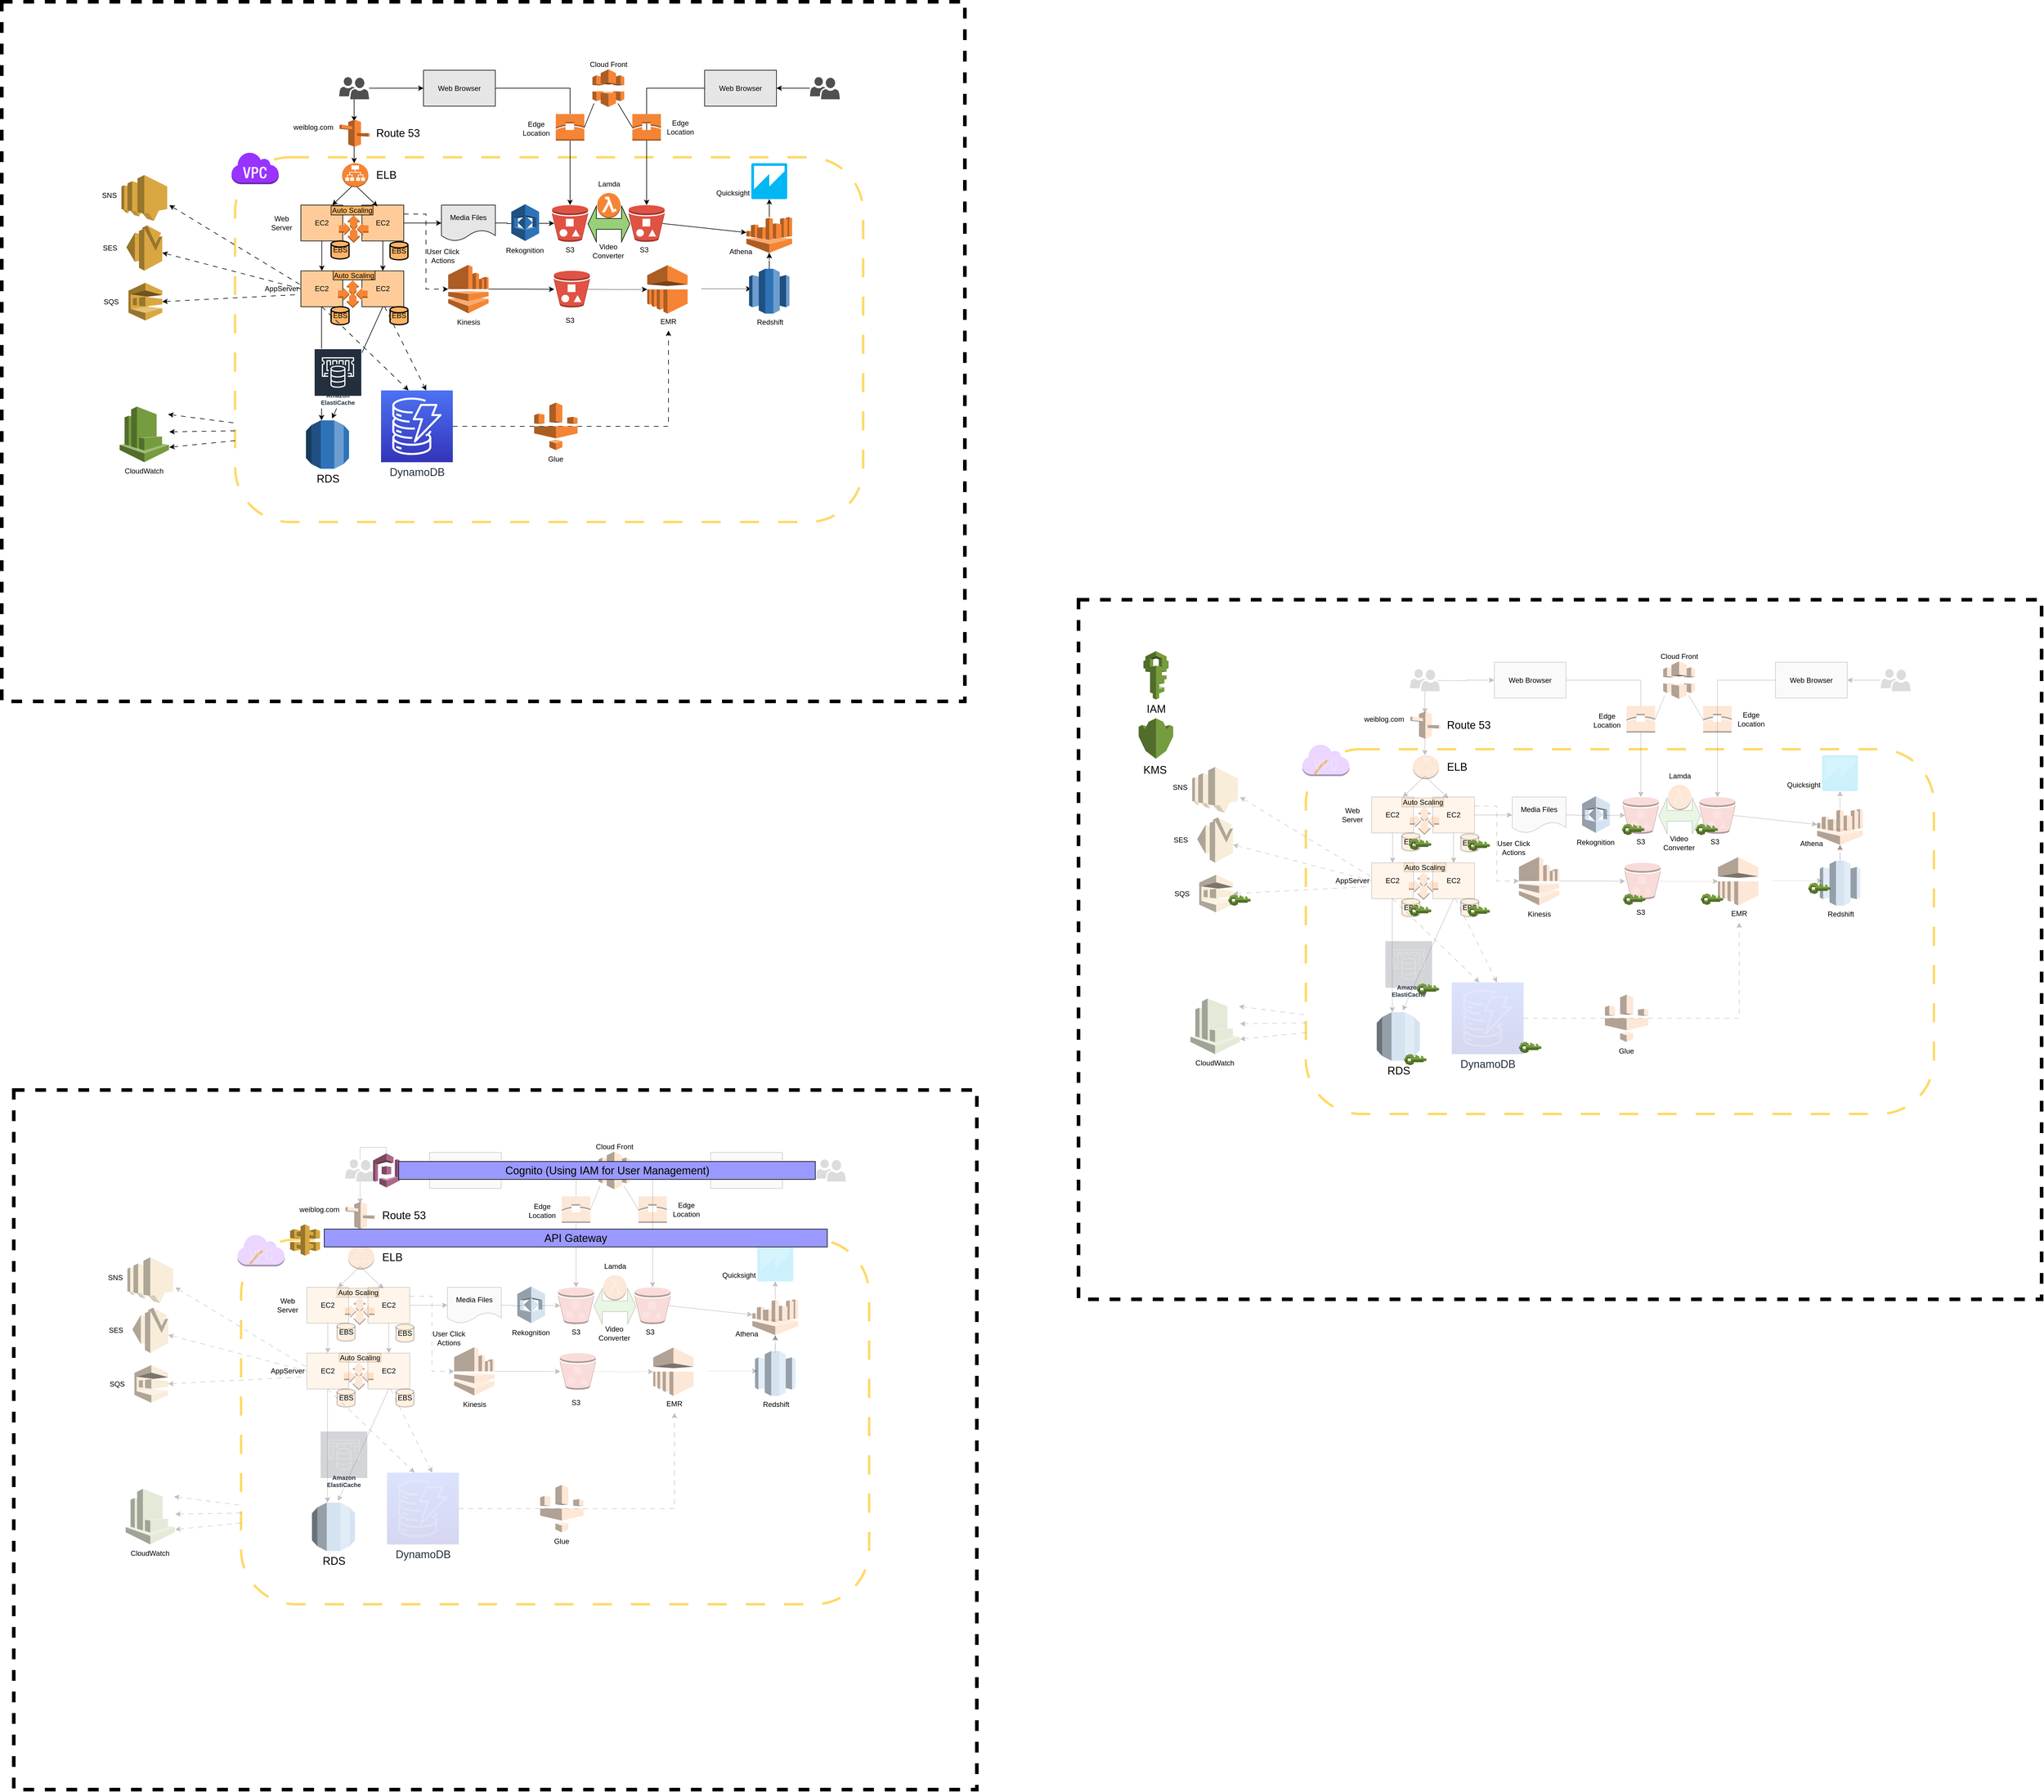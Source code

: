 <mxfile version="20.8.3" type="github">
  <diagram id="Pr5awPEJJXZDI8rIQ1T_" name="Page-1">
    <mxGraphModel dx="2284" dy="1896" grid="1" gridSize="10" guides="1" tooltips="1" connect="1" arrows="1" fold="1" page="1" pageScale="1" pageWidth="850" pageHeight="1100" math="0" shadow="0">
      <root>
        <mxCell id="0" />
        <mxCell id="1" parent="0" />
        <mxCell id="n67U7tYu0zLwfpIRGkh0-3" value="" style="rounded=0;whiteSpace=wrap;html=1;dashed=1;strokeWidth=6;" vertex="1" parent="1">
          <mxGeometry x="-230" y="-120" width="1610" height="1170" as="geometry" />
        </mxCell>
        <mxCell id="n67U7tYu0zLwfpIRGkh0-1" value="" style="rounded=1;whiteSpace=wrap;html=1;dashed=1;dashPattern=8 8;strokeColor=#FFD966;strokeWidth=4;" vertex="1" parent="1">
          <mxGeometry x="160" y="140" width="1050" height="610" as="geometry" />
        </mxCell>
        <mxCell id="n67U7tYu0zLwfpIRGkh0-15" style="edgeStyle=orthogonalEdgeStyle;rounded=0;orthogonalLoop=1;jettySize=auto;html=1;entryX=0.5;entryY=0;entryDx=0;entryDy=0;" edge="1" parent="1" source="n67U7tYu0zLwfpIRGkh0-5" target="n67U7tYu0zLwfpIRGkh0-12">
          <mxGeometry relative="1" as="geometry" />
        </mxCell>
        <mxCell id="n67U7tYu0zLwfpIRGkh0-5" value="EC2" style="rounded=0;whiteSpace=wrap;html=1;fillColor=#FFCC99;" vertex="1" parent="1">
          <mxGeometry x="270" y="220" width="70" height="60" as="geometry" />
        </mxCell>
        <mxCell id="n67U7tYu0zLwfpIRGkh0-6" value="Web Server" style="text;html=1;strokeColor=none;fillColor=none;align=center;verticalAlign=middle;whiteSpace=wrap;rounded=0;dashed=1;" vertex="1" parent="1">
          <mxGeometry x="208" y="235" width="60" height="30" as="geometry" />
        </mxCell>
        <mxCell id="n67U7tYu0zLwfpIRGkh0-9" value="EBS" style="strokeWidth=2;html=1;shape=mxgraph.flowchart.database;whiteSpace=wrap;fillColor=#FFB366;" vertex="1" parent="1">
          <mxGeometry x="320.5" y="280" width="30" height="30" as="geometry" />
        </mxCell>
        <mxCell id="n67U7tYu0zLwfpIRGkh0-31" style="edgeStyle=orthogonalEdgeStyle;rounded=0;orthogonalLoop=1;jettySize=auto;html=1;entryX=0.5;entryY=0;entryDx=0;entryDy=0;" edge="1" parent="1" source="n67U7tYu0zLwfpIRGkh0-10">
          <mxGeometry relative="1" as="geometry">
            <mxPoint x="359" y="80" as="targetPoint" />
          </mxGeometry>
        </mxCell>
        <mxCell id="n67U7tYu0zLwfpIRGkh0-61" style="edgeStyle=orthogonalEdgeStyle;rounded=0;orthogonalLoop=1;jettySize=auto;html=1;" edge="1" parent="1" source="n67U7tYu0zLwfpIRGkh0-10" target="n67U7tYu0zLwfpIRGkh0-60">
          <mxGeometry relative="1" as="geometry" />
        </mxCell>
        <mxCell id="n67U7tYu0zLwfpIRGkh0-10" value="" style="sketch=0;pointerEvents=1;shadow=0;dashed=0;html=1;strokeColor=none;labelPosition=center;verticalLabelPosition=bottom;verticalAlign=top;align=center;fillColor=#505050;shape=mxgraph.mscae.intune.user_group" vertex="1" parent="1">
          <mxGeometry x="334" y="6" width="50" height="37" as="geometry" />
        </mxCell>
        <mxCell id="n67U7tYu0zLwfpIRGkh0-18" style="edgeStyle=orthogonalEdgeStyle;rounded=0;orthogonalLoop=1;jettySize=auto;html=1;" edge="1" parent="1" source="n67U7tYu0zLwfpIRGkh0-12">
          <mxGeometry relative="1" as="geometry">
            <mxPoint x="304.5" y="580" as="targetPoint" />
          </mxGeometry>
        </mxCell>
        <mxCell id="n67U7tYu0zLwfpIRGkh0-12" value="EC2" style="rounded=0;whiteSpace=wrap;html=1;fillColor=#FFCC99;" vertex="1" parent="1">
          <mxGeometry x="270" y="330" width="70" height="60" as="geometry" />
        </mxCell>
        <mxCell id="n67U7tYu0zLwfpIRGkh0-13" value="EBS" style="strokeWidth=2;html=1;shape=mxgraph.flowchart.database;whiteSpace=wrap;fillColor=#FFB366;" vertex="1" parent="1">
          <mxGeometry x="320.5" y="390" width="30" height="30" as="geometry" />
        </mxCell>
        <mxCell id="n67U7tYu0zLwfpIRGkh0-14" value="AppServer" style="text;html=1;strokeColor=none;fillColor=none;align=center;verticalAlign=middle;whiteSpace=wrap;rounded=0;dashed=1;" vertex="1" parent="1">
          <mxGeometry x="208" y="345" width="60" height="30" as="geometry" />
        </mxCell>
        <mxCell id="n67U7tYu0zLwfpIRGkh0-19" value="EC2" style="rounded=0;whiteSpace=wrap;html=1;fillColor=#FFCC99;" vertex="1" parent="1">
          <mxGeometry x="372" y="330" width="70" height="60" as="geometry" />
        </mxCell>
        <mxCell id="n67U7tYu0zLwfpIRGkh0-20" value="EBS" style="strokeWidth=2;html=1;shape=mxgraph.flowchart.database;whiteSpace=wrap;fillColor=#FFB366;" vertex="1" parent="1">
          <mxGeometry x="419" y="390" width="30" height="30" as="geometry" />
        </mxCell>
        <mxCell id="n67U7tYu0zLwfpIRGkh0-24" style="edgeStyle=orthogonalEdgeStyle;rounded=0;orthogonalLoop=1;jettySize=auto;html=1;entryX=0.5;entryY=0;entryDx=0;entryDy=0;" edge="1" parent="1" source="n67U7tYu0zLwfpIRGkh0-21" target="n67U7tYu0zLwfpIRGkh0-19">
          <mxGeometry relative="1" as="geometry" />
        </mxCell>
        <mxCell id="n67U7tYu0zLwfpIRGkh0-42" style="edgeStyle=orthogonalEdgeStyle;rounded=0;orthogonalLoop=1;jettySize=auto;html=1;entryX=0;entryY=0.5;entryDx=0;entryDy=0;" edge="1" parent="1" source="n67U7tYu0zLwfpIRGkh0-21" target="n67U7tYu0zLwfpIRGkh0-39">
          <mxGeometry relative="1" as="geometry" />
        </mxCell>
        <mxCell id="n67U7tYu0zLwfpIRGkh0-49" style="edgeStyle=orthogonalEdgeStyle;rounded=0;orthogonalLoop=1;jettySize=auto;html=1;entryX=0;entryY=0.5;entryDx=0;entryDy=0;exitX=1;exitY=0.25;exitDx=0;exitDy=0;dashed=1;dashPattern=8 8;entryPerimeter=0;" edge="1" parent="1" source="n67U7tYu0zLwfpIRGkh0-21" target="n67U7tYu0zLwfpIRGkh0-104">
          <mxGeometry relative="1" as="geometry">
            <mxPoint x="495" y="360" as="targetPoint" />
          </mxGeometry>
        </mxCell>
        <mxCell id="n67U7tYu0zLwfpIRGkh0-21" value="EC2" style="rounded=0;whiteSpace=wrap;html=1;fillColor=#FFCC99;" vertex="1" parent="1">
          <mxGeometry x="372" y="220" width="70" height="60" as="geometry" />
        </mxCell>
        <mxCell id="n67U7tYu0zLwfpIRGkh0-22" value="EBS" style="strokeWidth=2;html=1;shape=mxgraph.flowchart.database;whiteSpace=wrap;fillColor=#FFB366;" vertex="1" parent="1">
          <mxGeometry x="419" y="281.5" width="30" height="30" as="geometry" />
        </mxCell>
        <mxCell id="n67U7tYu0zLwfpIRGkh0-26" value="" style="endArrow=classic;html=1;rounded=0;entryX=0.63;entryY=-0.043;entryDx=0;entryDy=0;entryPerimeter=0;exitX=0.5;exitY=1;exitDx=0;exitDy=0;" edge="1" parent="1" source="n67U7tYu0zLwfpIRGkh0-19">
          <mxGeometry width="50" height="50" relative="1" as="geometry">
            <mxPoint x="530" y="420" as="sourcePoint" />
            <mxPoint x="322.05" y="576.99" as="targetPoint" />
          </mxGeometry>
        </mxCell>
        <mxCell id="n67U7tYu0zLwfpIRGkh0-27" value="" style="endArrow=classic;html=1;rounded=0;exitX=0.5;exitY=1;exitDx=0;exitDy=0;entryX=0.75;entryY=0;entryDx=0;entryDy=0;" edge="1" parent="1" target="n67U7tYu0zLwfpIRGkh0-5">
          <mxGeometry width="50" height="50" relative="1" as="geometry">
            <mxPoint x="359" y="185" as="sourcePoint" />
            <mxPoint x="580" y="370" as="targetPoint" />
          </mxGeometry>
        </mxCell>
        <mxCell id="n67U7tYu0zLwfpIRGkh0-28" value="" style="endArrow=classic;html=1;rounded=0;exitX=0.5;exitY=1;exitDx=0;exitDy=0;entryX=0.371;entryY=0.033;entryDx=0;entryDy=0;entryPerimeter=0;" edge="1" parent="1" target="n67U7tYu0zLwfpIRGkh0-21">
          <mxGeometry width="50" height="50" relative="1" as="geometry">
            <mxPoint x="359" y="185" as="sourcePoint" />
            <mxPoint x="332.5" y="230" as="targetPoint" />
          </mxGeometry>
        </mxCell>
        <mxCell id="n67U7tYu0zLwfpIRGkh0-32" style="edgeStyle=orthogonalEdgeStyle;rounded=0;orthogonalLoop=1;jettySize=auto;html=1;" edge="1" parent="1">
          <mxGeometry relative="1" as="geometry">
            <mxPoint x="359" y="120" as="sourcePoint" />
            <mxPoint x="359" y="150" as="targetPoint" />
          </mxGeometry>
        </mxCell>
        <mxCell id="n67U7tYu0zLwfpIRGkh0-33" value="weiblog.com" style="text;html=1;strokeColor=none;fillColor=none;align=center;verticalAlign=middle;whiteSpace=wrap;rounded=0;" vertex="1" parent="1">
          <mxGeometry x="260.5" y="75" width="60" height="30" as="geometry" />
        </mxCell>
        <mxCell id="n67U7tYu0zLwfpIRGkh0-36" value="" style="endArrow=classic;html=1;rounded=0;exitX=0.5;exitY=1;exitDx=0;exitDy=0;entryX=0.281;entryY=0;entryDx=0;entryDy=0;entryPerimeter=0;dashed=1;dashPattern=8 8;" edge="1" parent="1" source="n67U7tYu0zLwfpIRGkh0-12">
          <mxGeometry width="50" height="50" relative="1" as="geometry">
            <mxPoint x="530" y="410" as="sourcePoint" />
            <mxPoint x="449.935" y="530" as="targetPoint" />
          </mxGeometry>
        </mxCell>
        <mxCell id="n67U7tYu0zLwfpIRGkh0-37" value="" style="endArrow=classic;html=1;rounded=0;entryX=0.5;entryY=0;entryDx=0;entryDy=0;entryPerimeter=0;dashed=1;dashPattern=8 8;" edge="1" parent="1">
          <mxGeometry width="50" height="50" relative="1" as="geometry">
            <mxPoint x="410" y="390" as="sourcePoint" />
            <mxPoint x="479.5" y="530" as="targetPoint" />
          </mxGeometry>
        </mxCell>
        <mxCell id="n67U7tYu0zLwfpIRGkh0-43" style="edgeStyle=orthogonalEdgeStyle;rounded=0;orthogonalLoop=1;jettySize=auto;html=1;entryX=0.06;entryY=0.5;entryDx=0;entryDy=0;entryPerimeter=0;startArrow=none;" edge="1" parent="1" target="n67U7tYu0zLwfpIRGkh0-41">
          <mxGeometry relative="1" as="geometry">
            <mxPoint x="660" y="250.5" as="sourcePoint" />
          </mxGeometry>
        </mxCell>
        <mxCell id="n67U7tYu0zLwfpIRGkh0-39" value="Media Files" style="shape=document;whiteSpace=wrap;html=1;boundedLbl=1;fillColor=#E6E6E6;" vertex="1" parent="1">
          <mxGeometry x="505" y="220" width="90" height="60" as="geometry" />
        </mxCell>
        <mxCell id="n67U7tYu0zLwfpIRGkh0-41" value="" style="outlineConnect=0;dashed=0;verticalLabelPosition=bottom;verticalAlign=top;align=center;html=1;shape=mxgraph.aws3.bucket_with_objects;fillColor=#E05243;gradientColor=none;" vertex="1" parent="1">
          <mxGeometry x="690" y="220" width="60" height="61.5" as="geometry" />
        </mxCell>
        <mxCell id="n67U7tYu0zLwfpIRGkh0-44" value="S3" style="text;html=1;strokeColor=none;fillColor=none;align=center;verticalAlign=middle;whiteSpace=wrap;rounded=0;dashed=1;" vertex="1" parent="1">
          <mxGeometry x="690" y="280" width="60" height="30" as="geometry" />
        </mxCell>
        <mxCell id="n67U7tYu0zLwfpIRGkh0-46" value="" style="edgeStyle=orthogonalEdgeStyle;rounded=0;orthogonalLoop=1;jettySize=auto;html=1;entryX=0.06;entryY=0.5;entryDx=0;entryDy=0;entryPerimeter=0;endArrow=none;" edge="1" parent="1" source="n67U7tYu0zLwfpIRGkh0-39">
          <mxGeometry relative="1" as="geometry">
            <mxPoint x="595" y="250" as="sourcePoint" />
            <mxPoint x="631.8" y="250.5" as="targetPoint" />
          </mxGeometry>
        </mxCell>
        <mxCell id="n67U7tYu0zLwfpIRGkh0-47" value="Rekognition" style="text;html=1;strokeColor=none;fillColor=none;align=center;verticalAlign=middle;whiteSpace=wrap;rounded=0;dashed=1;" vertex="1" parent="1">
          <mxGeometry x="612" y="280.5" width="65" height="30" as="geometry" />
        </mxCell>
        <mxCell id="n67U7tYu0zLwfpIRGkh0-51" style="edgeStyle=orthogonalEdgeStyle;rounded=0;orthogonalLoop=1;jettySize=auto;html=1;entryX=0.06;entryY=0.5;entryDx=0;entryDy=0;entryPerimeter=0;" edge="1" parent="1" source="n67U7tYu0zLwfpIRGkh0-104">
          <mxGeometry relative="1" as="geometry">
            <mxPoint x="615" y="360" as="sourcePoint" />
            <mxPoint x="693.6" y="360.75" as="targetPoint" />
          </mxGeometry>
        </mxCell>
        <mxCell id="n67U7tYu0zLwfpIRGkh0-55" style="edgeStyle=orthogonalEdgeStyle;rounded=0;orthogonalLoop=1;jettySize=auto;html=1;dashed=1;dashPattern=1 1;" edge="1" parent="1" target="n67U7tYu0zLwfpIRGkh0-108">
          <mxGeometry relative="1" as="geometry">
            <mxPoint x="750" y="360.8" as="sourcePoint" />
            <mxPoint x="820" y="360" as="targetPoint" />
          </mxGeometry>
        </mxCell>
        <mxCell id="n67U7tYu0zLwfpIRGkh0-56" style="edgeStyle=orthogonalEdgeStyle;rounded=0;orthogonalLoop=1;jettySize=auto;html=1;entryX=0;entryY=0.5;entryDx=0;entryDy=0;entryPerimeter=0;dashed=1;dashPattern=1 1;" edge="1" parent="1">
          <mxGeometry relative="1" as="geometry">
            <mxPoint x="940" y="360" as="sourcePoint" />
            <mxPoint x="1023" y="360" as="targetPoint" />
          </mxGeometry>
        </mxCell>
        <mxCell id="n67U7tYu0zLwfpIRGkh0-59" style="edgeStyle=orthogonalEdgeStyle;rounded=0;orthogonalLoop=1;jettySize=auto;html=1;dashed=1;dashPattern=1 1;entryX=0.5;entryY=1;entryDx=0;entryDy=0;entryPerimeter=0;" edge="1" parent="1" target="n67U7tYu0zLwfpIRGkh0-116">
          <mxGeometry relative="1" as="geometry">
            <mxPoint x="1053" y="330" as="sourcePoint" />
            <mxPoint x="1053" y="280" as="targetPoint" />
          </mxGeometry>
        </mxCell>
        <mxCell id="n67U7tYu0zLwfpIRGkh0-62" style="edgeStyle=orthogonalEdgeStyle;rounded=0;orthogonalLoop=1;jettySize=auto;html=1;entryX=0.5;entryY=0;entryDx=0;entryDy=0;entryPerimeter=0;startArrow=none;" edge="1" parent="1" source="n67U7tYu0zLwfpIRGkh0-125" target="n67U7tYu0zLwfpIRGkh0-41">
          <mxGeometry relative="1" as="geometry" />
        </mxCell>
        <mxCell id="n67U7tYu0zLwfpIRGkh0-60" value="Web Browser" style="rounded=0;whiteSpace=wrap;html=1;fillColor=#E6E6E6;" vertex="1" parent="1">
          <mxGeometry x="475" y="-5.5" width="120" height="60" as="geometry" />
        </mxCell>
        <mxCell id="n67U7tYu0zLwfpIRGkh0-63" value="" style="outlineConnect=0;dashed=0;verticalLabelPosition=bottom;verticalAlign=top;align=center;html=1;shape=mxgraph.aws3.bucket_with_objects;fillColor=#E05243;gradientColor=none;" vertex="1" parent="1">
          <mxGeometry x="818" y="220" width="60" height="61.5" as="geometry" />
        </mxCell>
        <mxCell id="n67U7tYu0zLwfpIRGkh0-64" value="S3" style="text;html=1;strokeColor=none;fillColor=none;align=center;verticalAlign=middle;whiteSpace=wrap;rounded=0;dashed=1;" vertex="1" parent="1">
          <mxGeometry x="814" y="280" width="60" height="30" as="geometry" />
        </mxCell>
        <mxCell id="n67U7tYu0zLwfpIRGkh0-68" style="edgeStyle=orthogonalEdgeStyle;rounded=0;orthogonalLoop=1;jettySize=auto;html=1;entryX=1;entryY=0.5;entryDx=0;entryDy=0;" edge="1" parent="1" source="n67U7tYu0zLwfpIRGkh0-65" target="n67U7tYu0zLwfpIRGkh0-66">
          <mxGeometry relative="1" as="geometry" />
        </mxCell>
        <mxCell id="n67U7tYu0zLwfpIRGkh0-65" value="" style="sketch=0;pointerEvents=1;shadow=0;dashed=0;html=1;strokeColor=none;labelPosition=center;verticalLabelPosition=bottom;verticalAlign=top;align=center;fillColor=#505050;shape=mxgraph.mscae.intune.user_group" vertex="1" parent="1">
          <mxGeometry x="1121" y="6" width="50" height="37" as="geometry" />
        </mxCell>
        <mxCell id="n67U7tYu0zLwfpIRGkh0-67" style="edgeStyle=orthogonalEdgeStyle;rounded=0;orthogonalLoop=1;jettySize=auto;html=1;" edge="1" parent="1" source="n67U7tYu0zLwfpIRGkh0-66" target="n67U7tYu0zLwfpIRGkh0-63">
          <mxGeometry relative="1" as="geometry" />
        </mxCell>
        <mxCell id="n67U7tYu0zLwfpIRGkh0-66" value="Web Browser" style="rounded=0;whiteSpace=wrap;html=1;fillColor=#E6E6E6;" vertex="1" parent="1">
          <mxGeometry x="945" y="-5.5" width="120" height="60" as="geometry" />
        </mxCell>
        <mxCell id="n67U7tYu0zLwfpIRGkh0-70" value="" style="shape=doubleArrow;whiteSpace=wrap;html=1;fillColor=#97D077;" vertex="1" parent="1">
          <mxGeometry x="750" y="221.5" width="70" height="60" as="geometry" />
        </mxCell>
        <mxCell id="n67U7tYu0zLwfpIRGkh0-71" value="Video Converter" style="text;html=1;strokeColor=none;fillColor=none;align=center;verticalAlign=middle;whiteSpace=wrap;rounded=0;dashed=1;" vertex="1" parent="1">
          <mxGeometry x="754" y="281.5" width="60" height="30" as="geometry" />
        </mxCell>
        <mxCell id="n67U7tYu0zLwfpIRGkh0-74" value="" style="endArrow=classic;html=1;rounded=0;exitX=1;exitY=0.25;exitDx=0;exitDy=0;entryX=1.046;entryY=0.657;entryDx=0;entryDy=0;dashed=1;dashPattern=8 8;entryPerimeter=0;" edge="1" parent="1" source="n67U7tYu0zLwfpIRGkh0-14" target="n67U7tYu0zLwfpIRGkh0-140">
          <mxGeometry width="50" height="50" relative="1" as="geometry">
            <mxPoint x="315" y="400" as="sourcePoint" />
            <mxPoint x="60" y="265" as="targetPoint" />
          </mxGeometry>
        </mxCell>
        <mxCell id="n67U7tYu0zLwfpIRGkh0-77" value="" style="endArrow=classic;html=1;rounded=0;dashed=1;dashPattern=8 8;" edge="1" parent="1" target="n67U7tYu0zLwfpIRGkh0-142">
          <mxGeometry width="50" height="50" relative="1" as="geometry">
            <mxPoint x="270" y="360" as="sourcePoint" />
            <mxPoint x="60" y="315" as="targetPoint" />
          </mxGeometry>
        </mxCell>
        <mxCell id="n67U7tYu0zLwfpIRGkh0-78" value="" style="endArrow=classic;html=1;rounded=0;dashed=1;dashPattern=8 8;entryX=1;entryY=0.5;entryDx=0;entryDy=0;entryPerimeter=0;" edge="1" parent="1" target="n67U7tYu0zLwfpIRGkh0-144">
          <mxGeometry width="50" height="50" relative="1" as="geometry">
            <mxPoint x="260" y="370" as="sourcePoint" />
            <mxPoint x="60" y="370" as="targetPoint" />
          </mxGeometry>
        </mxCell>
        <mxCell id="n67U7tYu0zLwfpIRGkh0-80" value="" style="endArrow=classic;html=1;rounded=0;dashed=1;dashPattern=8 8;exitX=-0.003;exitY=0.728;exitDx=0;exitDy=0;exitPerimeter=0;" edge="1" parent="1" source="n67U7tYu0zLwfpIRGkh0-1">
          <mxGeometry width="50" height="50" relative="1" as="geometry">
            <mxPoint x="248" y="570" as="sourcePoint" />
            <mxPoint x="48" y="570" as="targetPoint" />
          </mxGeometry>
        </mxCell>
        <mxCell id="n67U7tYu0zLwfpIRGkh0-81" value="" style="endArrow=classic;html=1;rounded=0;dashed=1;dashPattern=8 8;exitX=0;exitY=0.75;exitDx=0;exitDy=0;" edge="1" parent="1" source="n67U7tYu0zLwfpIRGkh0-1">
          <mxGeometry width="50" height="50" relative="1" as="geometry">
            <mxPoint x="150" y="594" as="sourcePoint" />
            <mxPoint x="50" y="599.219" as="targetPoint" />
          </mxGeometry>
        </mxCell>
        <mxCell id="n67U7tYu0zLwfpIRGkh0-82" value="" style="endArrow=classic;html=1;rounded=0;dashed=1;dashPattern=8 8;exitX=0;exitY=0.777;exitDx=0;exitDy=0;exitPerimeter=0;entryX=1;entryY=0.75;entryDx=0;entryDy=0;" edge="1" parent="1" source="n67U7tYu0zLwfpIRGkh0-1">
          <mxGeometry width="50" height="50" relative="1" as="geometry">
            <mxPoint x="176.85" y="604.08" as="sourcePoint" />
            <mxPoint x="50" y="625" as="targetPoint" />
          </mxGeometry>
        </mxCell>
        <mxCell id="n67U7tYu0zLwfpIRGkh0-84" value="" style="outlineConnect=0;dashed=0;verticalLabelPosition=bottom;verticalAlign=top;align=center;html=1;shape=mxgraph.aws3.virtual_private_cloud;fillColor=#9933FF;gradientColor=none;fontSize=18;" vertex="1" parent="1">
          <mxGeometry x="153.5" y="131" width="79.5" height="54" as="geometry" />
        </mxCell>
        <mxCell id="n67U7tYu0zLwfpIRGkh0-85" value="" style="outlineConnect=0;dashed=0;verticalLabelPosition=bottom;verticalAlign=top;align=center;html=1;shape=mxgraph.aws3.auto_scaling;fillColor=#F58534;gradientColor=none;dashPattern=8 8;strokeColor=#FFD966;strokeWidth=4;fontSize=18;" vertex="1" parent="1">
          <mxGeometry x="333.5" y="236.75" width="49.5" height="46.5" as="geometry" />
        </mxCell>
        <mxCell id="n67U7tYu0zLwfpIRGkh0-86" value="" style="outlineConnect=0;dashed=0;verticalLabelPosition=bottom;verticalAlign=top;align=center;html=1;shape=mxgraph.aws3.auto_scaling;fillColor=#F58534;gradientColor=none;dashPattern=8 8;strokeColor=#FFD966;strokeWidth=4;fontSize=18;" vertex="1" parent="1">
          <mxGeometry x="332" y="345.75" width="49.5" height="46.5" as="geometry" />
        </mxCell>
        <mxCell id="n67U7tYu0zLwfpIRGkh0-87" value="Auto Scaling" style="rounded=0;whiteSpace=wrap;html=1;fillColor=#FFB366;" vertex="1" parent="1">
          <mxGeometry x="324" y="330" width="70" height="15" as="geometry" />
        </mxCell>
        <mxCell id="n67U7tYu0zLwfpIRGkh0-88" value="Auto Scaling" style="rounded=0;whiteSpace=wrap;html=1;fillColor=#FFB366;" vertex="1" parent="1">
          <mxGeometry x="320.5" y="221.5" width="70" height="15" as="geometry" />
        </mxCell>
        <mxCell id="n67U7tYu0zLwfpIRGkh0-91" value="RDS" style="outlineConnect=0;dashed=0;verticalLabelPosition=bottom;verticalAlign=top;align=center;html=1;shape=mxgraph.aws3.rds;fillColor=#2E73B8;gradientColor=none;dashPattern=8 8;strokeColor=#FFD966;strokeWidth=4;fontSize=18;" vertex="1" parent="1">
          <mxGeometry x="278.5" y="580" width="72" height="81" as="geometry" />
        </mxCell>
        <mxCell id="n67U7tYu0zLwfpIRGkh0-107" style="edgeStyle=orthogonalEdgeStyle;rounded=0;orthogonalLoop=1;jettySize=auto;html=1;fontSize=18;dashed=1;dashPattern=8 8;" edge="1" parent="1" source="n67U7tYu0zLwfpIRGkh0-92" target="n67U7tYu0zLwfpIRGkh0-109">
          <mxGeometry relative="1" as="geometry">
            <mxPoint x="890" y="440" as="targetPoint" />
          </mxGeometry>
        </mxCell>
        <mxCell id="n67U7tYu0zLwfpIRGkh0-92" value="&lt;font style=&quot;font-size: 18px;&quot;&gt;DynamoDB&lt;/font&gt;" style="sketch=0;points=[[0,0,0],[0.25,0,0],[0.5,0,0],[0.75,0,0],[1,0,0],[0,1,0],[0.25,1,0],[0.5,1,0],[0.75,1,0],[1,1,0],[0,0.25,0],[0,0.5,0],[0,0.75,0],[1,0.25,0],[1,0.5,0],[1,0.75,0]];outlineConnect=0;fontColor=#232F3E;gradientColor=#4D72F3;gradientDirection=north;fillColor=#3334B9;strokeColor=#ffffff;dashed=0;verticalLabelPosition=bottom;verticalAlign=top;align=center;html=1;fontSize=12;fontStyle=0;aspect=fixed;shape=mxgraph.aws4.resourceIcon;resIcon=mxgraph.aws4.dynamodb;dashPattern=8 8;strokeWidth=4;" vertex="1" parent="1">
          <mxGeometry x="404" y="530" width="120" height="120" as="geometry" />
        </mxCell>
        <mxCell id="n67U7tYu0zLwfpIRGkh0-94" value="Amazon ElastiCache" style="sketch=0;outlineConnect=0;fontColor=#232F3E;gradientColor=none;strokeColor=#ffffff;fillColor=#232F3E;dashed=0;verticalLabelPosition=middle;verticalAlign=bottom;align=center;html=1;whiteSpace=wrap;fontSize=10;fontStyle=1;spacing=3;shape=mxgraph.aws4.productIcon;prIcon=mxgraph.aws4.elasticache;dashPattern=8 8;strokeWidth=4;" vertex="1" parent="1">
          <mxGeometry x="292" y="460" width="80" height="100" as="geometry" />
        </mxCell>
        <mxCell id="n67U7tYu0zLwfpIRGkh0-95" value="" style="outlineConnect=0;dashed=0;verticalLabelPosition=bottom;verticalAlign=top;align=center;html=1;shape=mxgraph.aws3.application_load_balancer;fillColor=#F58534;gradientColor=none;dashPattern=8 8;strokeColor=#FFD966;strokeWidth=4;fontSize=18;" vertex="1" parent="1">
          <mxGeometry x="339" y="150" width="43.75" height="40" as="geometry" />
        </mxCell>
        <mxCell id="n67U7tYu0zLwfpIRGkh0-96" value="ELB" style="text;html=1;strokeColor=none;fillColor=none;align=center;verticalAlign=middle;whiteSpace=wrap;rounded=0;dashed=1;dashPattern=8 8;strokeWidth=4;fontSize=18;" vertex="1" parent="1">
          <mxGeometry x="383" y="155" width="60" height="30" as="geometry" />
        </mxCell>
        <mxCell id="n67U7tYu0zLwfpIRGkh0-97" value="" style="outlineConnect=0;dashed=0;verticalLabelPosition=bottom;verticalAlign=top;align=center;html=1;shape=mxgraph.aws3.route_53;fillColor=#F58536;gradientColor=none;dashPattern=8 8;strokeColor=#FFD966;strokeWidth=4;fontSize=18;" vertex="1" parent="1">
          <mxGeometry x="334.63" y="77" width="50.5" height="45.5" as="geometry" />
        </mxCell>
        <mxCell id="n67U7tYu0zLwfpIRGkh0-98" value="Route 53" style="text;html=1;strokeColor=none;fillColor=none;align=center;verticalAlign=middle;whiteSpace=wrap;rounded=0;dashed=1;dashPattern=8 8;strokeWidth=4;fontSize=18;" vertex="1" parent="1">
          <mxGeometry x="385.13" y="84.75" width="94.87" height="30" as="geometry" />
        </mxCell>
        <mxCell id="n67U7tYu0zLwfpIRGkh0-99" value="" style="outlineConnect=0;dashed=0;verticalLabelPosition=bottom;verticalAlign=top;align=center;html=1;shape=mxgraph.aws3.bucket_with_objects;fillColor=#E05243;gradientColor=none;" vertex="1" parent="1">
          <mxGeometry x="693" y="329.75" width="60" height="61.5" as="geometry" />
        </mxCell>
        <mxCell id="n67U7tYu0zLwfpIRGkh0-100" value="S3" style="text;html=1;strokeColor=none;fillColor=none;align=center;verticalAlign=middle;whiteSpace=wrap;rounded=0;dashed=1;" vertex="1" parent="1">
          <mxGeometry x="690" y="398" width="60" height="30" as="geometry" />
        </mxCell>
        <mxCell id="n67U7tYu0zLwfpIRGkh0-101" value="" style="outlineConnect=0;dashed=0;verticalLabelPosition=bottom;verticalAlign=top;align=center;html=1;shape=mxgraph.aws3.rekognition;fillColor=#2E73B8;gradientColor=none;dashPattern=8 8;strokeColor=#FFD966;strokeWidth=4;fontSize=18;" vertex="1" parent="1">
          <mxGeometry x="621.75" y="218.5" width="46.5" height="61.5" as="geometry" />
        </mxCell>
        <mxCell id="n67U7tYu0zLwfpIRGkh0-102" value="" style="outlineConnect=0;dashed=0;verticalLabelPosition=bottom;verticalAlign=top;align=center;html=1;shape=mxgraph.aws3.lambda_function;fillColor=#F58534;gradientColor=none;dashPattern=8 8;strokeColor=#FFD966;strokeWidth=4;fontSize=18;" vertex="1" parent="1">
          <mxGeometry x="765.5" y="199.75" width="39" height="42" as="geometry" />
        </mxCell>
        <mxCell id="n67U7tYu0zLwfpIRGkh0-103" value="Lamda" style="text;html=1;strokeColor=none;fillColor=none;align=center;verticalAlign=middle;whiteSpace=wrap;rounded=0;dashed=1;" vertex="1" parent="1">
          <mxGeometry x="752.5" y="169.75" width="65" height="30" as="geometry" />
        </mxCell>
        <mxCell id="n67U7tYu0zLwfpIRGkh0-104" value="" style="outlineConnect=0;dashed=0;verticalLabelPosition=bottom;verticalAlign=top;align=center;html=1;shape=mxgraph.aws3.kinesis;fillColor=#F58534;gradientColor=none;dashPattern=8 8;strokeColor=#FFD966;strokeWidth=4;fontSize=18;" vertex="1" parent="1">
          <mxGeometry x="516.25" y="320" width="67.5" height="81" as="geometry" />
        </mxCell>
        <mxCell id="n67U7tYu0zLwfpIRGkh0-105" value="Kinesis" style="text;html=1;strokeColor=none;fillColor=none;align=center;verticalAlign=middle;whiteSpace=wrap;rounded=0;dashed=1;" vertex="1" parent="1">
          <mxGeometry x="517.5" y="401" width="65" height="30" as="geometry" />
        </mxCell>
        <mxCell id="n67U7tYu0zLwfpIRGkh0-108" value="" style="outlineConnect=0;dashed=0;verticalLabelPosition=bottom;verticalAlign=top;align=center;html=1;shape=mxgraph.aws3.emr;fillColor=#F58534;gradientColor=none;dashPattern=8 8;strokeColor=#FFD966;strokeWidth=4;fontSize=18;" vertex="1" parent="1">
          <mxGeometry x="849" y="320.5" width="67.5" height="81" as="geometry" />
        </mxCell>
        <mxCell id="n67U7tYu0zLwfpIRGkh0-109" value="EMR" style="text;html=1;strokeColor=none;fillColor=none;align=center;verticalAlign=middle;whiteSpace=wrap;rounded=0;dashed=1;" vertex="1" parent="1">
          <mxGeometry x="852" y="400" width="65" height="30" as="geometry" />
        </mxCell>
        <mxCell id="n67U7tYu0zLwfpIRGkh0-110" value="" style="outlineConnect=0;dashed=0;verticalLabelPosition=bottom;verticalAlign=top;align=center;html=1;shape=mxgraph.aws3.glue;fillColor=#F58534;gradientColor=none;dashPattern=8 8;strokeColor=#FFD966;strokeWidth=4;fontSize=18;" vertex="1" parent="1">
          <mxGeometry x="660" y="550.25" width="72.5" height="79.5" as="geometry" />
        </mxCell>
        <mxCell id="n67U7tYu0zLwfpIRGkh0-111" value="Glue" style="text;html=1;strokeColor=none;fillColor=none;align=center;verticalAlign=middle;whiteSpace=wrap;rounded=0;dashed=1;" vertex="1" parent="1">
          <mxGeometry x="666.25" y="629.75" width="60" height="30" as="geometry" />
        </mxCell>
        <mxCell id="n67U7tYu0zLwfpIRGkh0-117" value="" style="edgeStyle=orthogonalEdgeStyle;rounded=0;orthogonalLoop=1;jettySize=auto;html=1;dashed=1;dashPattern=8 8;fontSize=18;" edge="1" parent="1" source="n67U7tYu0zLwfpIRGkh0-112" target="n67U7tYu0zLwfpIRGkh0-116">
          <mxGeometry relative="1" as="geometry" />
        </mxCell>
        <mxCell id="n67U7tYu0zLwfpIRGkh0-112" value="" style="outlineConnect=0;dashed=0;verticalLabelPosition=bottom;verticalAlign=top;align=center;html=1;shape=mxgraph.aws3.redshift;fillColor=#2E73B8;gradientColor=none;dashPattern=8 8;strokeColor=#FFD966;strokeWidth=4;fontSize=18;" vertex="1" parent="1">
          <mxGeometry x="1019.25" y="326.5" width="67.5" height="75" as="geometry" />
        </mxCell>
        <mxCell id="n67U7tYu0zLwfpIRGkh0-113" value="Redshift" style="text;html=1;strokeColor=none;fillColor=none;align=center;verticalAlign=middle;whiteSpace=wrap;rounded=0;dashed=1;" vertex="1" parent="1">
          <mxGeometry x="1021.75" y="401" width="65" height="30" as="geometry" />
        </mxCell>
        <mxCell id="n67U7tYu0zLwfpIRGkh0-114" value="User Click Actions" style="text;html=1;strokeColor=none;fillColor=none;align=center;verticalAlign=middle;whiteSpace=wrap;rounded=0;dashed=1;" vertex="1" parent="1">
          <mxGeometry x="475" y="290" width="65" height="30" as="geometry" />
        </mxCell>
        <mxCell id="n67U7tYu0zLwfpIRGkh0-123" style="edgeStyle=orthogonalEdgeStyle;rounded=0;orthogonalLoop=1;jettySize=auto;html=1;entryX=0.5;entryY=1;entryDx=0;entryDy=0;entryPerimeter=0;fontSize=18;" edge="1" parent="1" source="n67U7tYu0zLwfpIRGkh0-116" target="n67U7tYu0zLwfpIRGkh0-122">
          <mxGeometry relative="1" as="geometry" />
        </mxCell>
        <mxCell id="n67U7tYu0zLwfpIRGkh0-116" value="" style="outlineConnect=0;dashed=0;verticalLabelPosition=bottom;verticalAlign=top;align=center;html=1;shape=mxgraph.aws3.athena;fillColor=#F58534;gradientColor=none;dashPattern=8 8;strokeColor=#FFD966;strokeWidth=4;fontSize=18;" vertex="1" parent="1">
          <mxGeometry x="1014.75" y="240" width="76.5" height="60" as="geometry" />
        </mxCell>
        <mxCell id="n67U7tYu0zLwfpIRGkh0-120" value="" style="endArrow=classic;html=1;rounded=0;fontSize=18;exitX=0.94;exitY=0.5;exitDx=0;exitDy=0;exitPerimeter=0;" edge="1" parent="1" source="n67U7tYu0zLwfpIRGkh0-63" target="n67U7tYu0zLwfpIRGkh0-116">
          <mxGeometry width="50" height="50" relative="1" as="geometry">
            <mxPoint x="610" y="410" as="sourcePoint" />
            <mxPoint x="660" y="360" as="targetPoint" />
          </mxGeometry>
        </mxCell>
        <mxCell id="n67U7tYu0zLwfpIRGkh0-121" value="Athena" style="text;html=1;strokeColor=none;fillColor=none;align=center;verticalAlign=middle;whiteSpace=wrap;rounded=0;dashed=1;" vertex="1" parent="1">
          <mxGeometry x="972.5" y="283.25" width="65" height="30" as="geometry" />
        </mxCell>
        <mxCell id="n67U7tYu0zLwfpIRGkh0-122" value="" style="outlineConnect=0;dashed=0;verticalLabelPosition=bottom;verticalAlign=top;align=center;html=1;shape=mxgraph.aws3.quicksight;fillColor=#00B7F4;gradientColor=none;dashPattern=8 8;strokeColor=#FFD966;strokeWidth=4;fontSize=18;" vertex="1" parent="1">
          <mxGeometry x="1023" y="150" width="60" height="60" as="geometry" />
        </mxCell>
        <mxCell id="n67U7tYu0zLwfpIRGkh0-124" value="Quicksight" style="text;html=1;strokeColor=none;fillColor=none;align=center;verticalAlign=middle;whiteSpace=wrap;rounded=0;dashed=1;" vertex="1" parent="1">
          <mxGeometry x="960" y="185" width="65" height="30" as="geometry" />
        </mxCell>
        <mxCell id="n67U7tYu0zLwfpIRGkh0-126" value="" style="edgeStyle=orthogonalEdgeStyle;rounded=0;orthogonalLoop=1;jettySize=auto;html=1;entryX=0.5;entryY=0;entryDx=0;entryDy=0;entryPerimeter=0;endArrow=none;" edge="1" parent="1" source="n67U7tYu0zLwfpIRGkh0-60" target="n67U7tYu0zLwfpIRGkh0-125">
          <mxGeometry relative="1" as="geometry">
            <mxPoint x="595" y="24.5" as="sourcePoint" />
            <mxPoint x="720" y="220" as="targetPoint" />
          </mxGeometry>
        </mxCell>
        <mxCell id="n67U7tYu0zLwfpIRGkh0-125" value="" style="outlineConnect=0;dashed=0;verticalLabelPosition=bottom;verticalAlign=top;align=center;html=1;shape=mxgraph.aws3.edge_location;fillColor=#F58536;gradientColor=none;dashPattern=8 8;strokeColor=#FFD966;strokeWidth=4;fontSize=18;" vertex="1" parent="1">
          <mxGeometry x="696.13" y="67.75" width="47.75" height="44.5" as="geometry" />
        </mxCell>
        <mxCell id="n67U7tYu0zLwfpIRGkh0-127" value="" style="outlineConnect=0;dashed=0;verticalLabelPosition=bottom;verticalAlign=top;align=center;html=1;shape=mxgraph.aws3.edge_location;fillColor=#F58536;gradientColor=none;dashPattern=8 8;strokeColor=#FFD966;strokeWidth=4;fontSize=18;" vertex="1" parent="1">
          <mxGeometry x="824.12" y="67.75" width="47.75" height="44.5" as="geometry" />
        </mxCell>
        <mxCell id="n67U7tYu0zLwfpIRGkh0-128" value="Edge Location" style="text;html=1;strokeColor=none;fillColor=none;align=center;verticalAlign=middle;whiteSpace=wrap;rounded=0;dashed=1;" vertex="1" parent="1">
          <mxGeometry x="631.13" y="77" width="65" height="30" as="geometry" />
        </mxCell>
        <mxCell id="n67U7tYu0zLwfpIRGkh0-129" value="Edge Location" style="text;html=1;strokeColor=none;fillColor=none;align=center;verticalAlign=middle;whiteSpace=wrap;rounded=0;dashed=1;" vertex="1" parent="1">
          <mxGeometry x="871.87" y="75" width="65" height="30" as="geometry" />
        </mxCell>
        <mxCell id="n67U7tYu0zLwfpIRGkh0-130" value="" style="outlineConnect=0;dashed=0;verticalLabelPosition=bottom;verticalAlign=top;align=center;html=1;shape=mxgraph.aws3.cloudfront;fillColor=#F58536;gradientColor=none;dashPattern=8 8;strokeColor=#FFD966;strokeWidth=4;fontSize=18;" vertex="1" parent="1">
          <mxGeometry x="757.38" y="-7" width="53.25" height="63" as="geometry" />
        </mxCell>
        <mxCell id="n67U7tYu0zLwfpIRGkh0-131" value="Cloud Front" style="text;html=1;strokeColor=none;fillColor=none;align=center;verticalAlign=middle;whiteSpace=wrap;rounded=0;dashed=1;" vertex="1" parent="1">
          <mxGeometry x="751.5" y="-30" width="65" height="30" as="geometry" />
        </mxCell>
        <mxCell id="n67U7tYu0zLwfpIRGkh0-137" value="" style="endArrow=none;html=1;rounded=0;fontSize=18;entryX=1;entryY=0.5;entryDx=0;entryDy=0;entryPerimeter=0;" edge="1" parent="1" target="n67U7tYu0zLwfpIRGkh0-125">
          <mxGeometry width="50" height="50" relative="1" as="geometry">
            <mxPoint x="760" y="50" as="sourcePoint" />
            <mxPoint x="660" y="260" as="targetPoint" />
          </mxGeometry>
        </mxCell>
        <mxCell id="n67U7tYu0zLwfpIRGkh0-139" value="" style="endArrow=none;html=1;rounded=0;fontSize=18;exitX=0;exitY=0.5;exitDx=0;exitDy=0;exitPerimeter=0;" edge="1" parent="1" source="n67U7tYu0zLwfpIRGkh0-127">
          <mxGeometry width="50" height="50" relative="1" as="geometry">
            <mxPoint x="750" y="104.5" as="sourcePoint" />
            <mxPoint x="800" y="50" as="targetPoint" />
          </mxGeometry>
        </mxCell>
        <mxCell id="n67U7tYu0zLwfpIRGkh0-140" value="" style="outlineConnect=0;dashed=0;verticalLabelPosition=bottom;verticalAlign=top;align=center;html=1;shape=mxgraph.aws3.sns;fillColor=#D9A741;gradientColor=none;strokeColor=#000000;strokeWidth=1;fontSize=18;" vertex="1" parent="1">
          <mxGeometry x="-30" y="169.75" width="76.5" height="76.5" as="geometry" />
        </mxCell>
        <mxCell id="n67U7tYu0zLwfpIRGkh0-141" value="SNS" style="text;html=1;strokeColor=none;fillColor=none;align=center;verticalAlign=middle;whiteSpace=wrap;rounded=0;dashed=1;" vertex="1" parent="1">
          <mxGeometry x="-80" y="188.5" width="60" height="30" as="geometry" />
        </mxCell>
        <mxCell id="n67U7tYu0zLwfpIRGkh0-142" value="" style="outlineConnect=0;dashed=0;verticalLabelPosition=bottom;verticalAlign=top;align=center;html=1;shape=mxgraph.aws3.ses;fillColor=#D9A741;gradientColor=none;strokeColor=#000000;strokeWidth=1;fontSize=18;" vertex="1" parent="1">
          <mxGeometry x="-21.75" y="254" width="60" height="75.75" as="geometry" />
        </mxCell>
        <mxCell id="n67U7tYu0zLwfpIRGkh0-143" value="SES" style="text;html=1;strokeColor=none;fillColor=none;align=center;verticalAlign=middle;whiteSpace=wrap;rounded=0;dashed=1;" vertex="1" parent="1">
          <mxGeometry x="-79" y="276.88" width="60" height="30" as="geometry" />
        </mxCell>
        <mxCell id="n67U7tYu0zLwfpIRGkh0-144" value="" style="outlineConnect=0;dashed=0;verticalLabelPosition=bottom;verticalAlign=top;align=center;html=1;shape=mxgraph.aws3.sqs;fillColor=#D9A741;gradientColor=none;strokeColor=#000000;strokeWidth=1;fontSize=18;" vertex="1" parent="1">
          <mxGeometry x="-18.25" y="350" width="56.5" height="63" as="geometry" />
        </mxCell>
        <mxCell id="n67U7tYu0zLwfpIRGkh0-145" value="SQS" style="text;html=1;strokeColor=none;fillColor=none;align=center;verticalAlign=middle;whiteSpace=wrap;rounded=0;dashed=1;" vertex="1" parent="1">
          <mxGeometry x="-76.75" y="366.5" width="60" height="30" as="geometry" />
        </mxCell>
        <mxCell id="n67U7tYu0zLwfpIRGkh0-146" value="" style="outlineConnect=0;dashed=0;verticalLabelPosition=bottom;verticalAlign=top;align=center;html=1;shape=mxgraph.aws3.cloudwatch;fillColor=#759C3E;gradientColor=none;strokeColor=#000000;strokeWidth=1;fontSize=18;" vertex="1" parent="1">
          <mxGeometry x="-33" y="557" width="82.5" height="93" as="geometry" />
        </mxCell>
        <mxCell id="n67U7tYu0zLwfpIRGkh0-147" value="CloudWatch" style="text;html=1;strokeColor=none;fillColor=none;align=center;verticalAlign=middle;whiteSpace=wrap;rounded=0;dashed=1;" vertex="1" parent="1">
          <mxGeometry x="-21.75" y="650" width="60" height="30" as="geometry" />
        </mxCell>
        <mxCell id="n67U7tYu0zLwfpIRGkh0-148" value="" style="rounded=0;whiteSpace=wrap;html=1;dashed=1;strokeWidth=6;" vertex="1" parent="1">
          <mxGeometry x="-210" y="1700" width="1610" height="1170" as="geometry" />
        </mxCell>
        <mxCell id="n67U7tYu0zLwfpIRGkh0-149" value="" style="rounded=1;whiteSpace=wrap;html=1;dashed=1;dashPattern=8 8;strokeColor=#FFD966;strokeWidth=4;" vertex="1" parent="1">
          <mxGeometry x="170" y="1950" width="1050" height="610" as="geometry" />
        </mxCell>
        <mxCell id="n67U7tYu0zLwfpIRGkh0-150" style="edgeStyle=orthogonalEdgeStyle;rounded=0;orthogonalLoop=1;jettySize=auto;html=1;entryX=0.5;entryY=0;entryDx=0;entryDy=0;opacity=20;" edge="1" parent="1" source="n67U7tYu0zLwfpIRGkh0-151" target="n67U7tYu0zLwfpIRGkh0-158">
          <mxGeometry relative="1" as="geometry" />
        </mxCell>
        <mxCell id="n67U7tYu0zLwfpIRGkh0-151" value="EC2" style="rounded=0;whiteSpace=wrap;html=1;fillColor=#FFCC99;opacity=20;" vertex="1" parent="1">
          <mxGeometry x="280" y="2030" width="70" height="60" as="geometry" />
        </mxCell>
        <mxCell id="n67U7tYu0zLwfpIRGkh0-152" value="Web Server" style="text;html=1;strokeColor=none;fillColor=none;align=center;verticalAlign=middle;whiteSpace=wrap;rounded=0;dashed=1;opacity=20;" vertex="1" parent="1">
          <mxGeometry x="218" y="2045" width="60" height="30" as="geometry" />
        </mxCell>
        <mxCell id="n67U7tYu0zLwfpIRGkh0-153" value="EBS" style="strokeWidth=2;html=1;shape=mxgraph.flowchart.database;whiteSpace=wrap;fillColor=#FFB366;opacity=20;" vertex="1" parent="1">
          <mxGeometry x="330.5" y="2090" width="30" height="30" as="geometry" />
        </mxCell>
        <mxCell id="n67U7tYu0zLwfpIRGkh0-154" style="edgeStyle=orthogonalEdgeStyle;rounded=0;orthogonalLoop=1;jettySize=auto;html=1;entryX=0.5;entryY=0;entryDx=0;entryDy=0;opacity=20;" edge="1" parent="1" source="n67U7tYu0zLwfpIRGkh0-156">
          <mxGeometry relative="1" as="geometry">
            <mxPoint x="369" y="1890" as="targetPoint" />
          </mxGeometry>
        </mxCell>
        <mxCell id="n67U7tYu0zLwfpIRGkh0-155" style="edgeStyle=orthogonalEdgeStyle;rounded=0;orthogonalLoop=1;jettySize=auto;html=1;opacity=20;startArrow=none;" edge="1" parent="1" source="n67U7tYu0zLwfpIRGkh0-258" target="n67U7tYu0zLwfpIRGkh0-186">
          <mxGeometry relative="1" as="geometry" />
        </mxCell>
        <mxCell id="n67U7tYu0zLwfpIRGkh0-156" value="" style="sketch=0;pointerEvents=1;shadow=0;dashed=0;html=1;strokeColor=none;labelPosition=center;verticalLabelPosition=bottom;verticalAlign=top;align=center;fillColor=#505050;shape=mxgraph.mscae.intune.user_group;opacity=20;" vertex="1" parent="1">
          <mxGeometry x="344" y="1816" width="50" height="37" as="geometry" />
        </mxCell>
        <mxCell id="n67U7tYu0zLwfpIRGkh0-157" style="edgeStyle=orthogonalEdgeStyle;rounded=0;orthogonalLoop=1;jettySize=auto;html=1;opacity=20;" edge="1" parent="1" source="n67U7tYu0zLwfpIRGkh0-158">
          <mxGeometry relative="1" as="geometry">
            <mxPoint x="314.5" y="2390" as="targetPoint" />
          </mxGeometry>
        </mxCell>
        <mxCell id="n67U7tYu0zLwfpIRGkh0-158" value="EC2" style="rounded=0;whiteSpace=wrap;html=1;fillColor=#FFCC99;opacity=20;" vertex="1" parent="1">
          <mxGeometry x="280" y="2140" width="70" height="60" as="geometry" />
        </mxCell>
        <mxCell id="n67U7tYu0zLwfpIRGkh0-159" value="EBS" style="strokeWidth=2;html=1;shape=mxgraph.flowchart.database;whiteSpace=wrap;fillColor=#FFB366;opacity=20;" vertex="1" parent="1">
          <mxGeometry x="330.5" y="2200" width="30" height="30" as="geometry" />
        </mxCell>
        <mxCell id="n67U7tYu0zLwfpIRGkh0-160" value="AppServer" style="text;html=1;strokeColor=none;fillColor=none;align=center;verticalAlign=middle;whiteSpace=wrap;rounded=0;dashed=1;opacity=20;" vertex="1" parent="1">
          <mxGeometry x="218" y="2155" width="60" height="30" as="geometry" />
        </mxCell>
        <mxCell id="n67U7tYu0zLwfpIRGkh0-161" value="EC2" style="rounded=0;whiteSpace=wrap;html=1;fillColor=#FFCC99;opacity=20;" vertex="1" parent="1">
          <mxGeometry x="382" y="2140" width="70" height="60" as="geometry" />
        </mxCell>
        <mxCell id="n67U7tYu0zLwfpIRGkh0-162" value="EBS" style="strokeWidth=2;html=1;shape=mxgraph.flowchart.database;whiteSpace=wrap;fillColor=#FFB366;opacity=20;" vertex="1" parent="1">
          <mxGeometry x="429" y="2200" width="30" height="30" as="geometry" />
        </mxCell>
        <mxCell id="n67U7tYu0zLwfpIRGkh0-163" style="edgeStyle=orthogonalEdgeStyle;rounded=0;orthogonalLoop=1;jettySize=auto;html=1;entryX=0.5;entryY=0;entryDx=0;entryDy=0;opacity=20;" edge="1" parent="1" source="n67U7tYu0zLwfpIRGkh0-166" target="n67U7tYu0zLwfpIRGkh0-161">
          <mxGeometry relative="1" as="geometry" />
        </mxCell>
        <mxCell id="n67U7tYu0zLwfpIRGkh0-164" style="edgeStyle=orthogonalEdgeStyle;rounded=0;orthogonalLoop=1;jettySize=auto;html=1;entryX=0;entryY=0.5;entryDx=0;entryDy=0;opacity=20;" edge="1" parent="1" source="n67U7tYu0zLwfpIRGkh0-166" target="n67U7tYu0zLwfpIRGkh0-176">
          <mxGeometry relative="1" as="geometry" />
        </mxCell>
        <mxCell id="n67U7tYu0zLwfpIRGkh0-165" style="edgeStyle=orthogonalEdgeStyle;rounded=0;orthogonalLoop=1;jettySize=auto;html=1;entryX=0;entryY=0.5;entryDx=0;entryDy=0;exitX=1;exitY=0.25;exitDx=0;exitDy=0;dashed=1;dashPattern=8 8;entryPerimeter=0;opacity=20;" edge="1" parent="1" source="n67U7tYu0zLwfpIRGkh0-166" target="n67U7tYu0zLwfpIRGkh0-219">
          <mxGeometry relative="1" as="geometry">
            <mxPoint x="505" y="2170" as="targetPoint" />
          </mxGeometry>
        </mxCell>
        <mxCell id="n67U7tYu0zLwfpIRGkh0-166" value="EC2" style="rounded=0;whiteSpace=wrap;html=1;fillColor=#FFCC99;opacity=20;" vertex="1" parent="1">
          <mxGeometry x="382" y="2030" width="70" height="60" as="geometry" />
        </mxCell>
        <mxCell id="n67U7tYu0zLwfpIRGkh0-167" value="EBS" style="strokeWidth=2;html=1;shape=mxgraph.flowchart.database;whiteSpace=wrap;fillColor=#FFB366;opacity=20;" vertex="1" parent="1">
          <mxGeometry x="429" y="2091.5" width="30" height="30" as="geometry" />
        </mxCell>
        <mxCell id="n67U7tYu0zLwfpIRGkh0-168" value="" style="endArrow=classic;html=1;rounded=0;entryX=0.63;entryY=-0.043;entryDx=0;entryDy=0;entryPerimeter=0;exitX=0.5;exitY=1;exitDx=0;exitDy=0;opacity=20;" edge="1" parent="1" source="n67U7tYu0zLwfpIRGkh0-161">
          <mxGeometry width="50" height="50" relative="1" as="geometry">
            <mxPoint x="540" y="2230" as="sourcePoint" />
            <mxPoint x="332.05" y="2386.99" as="targetPoint" />
          </mxGeometry>
        </mxCell>
        <mxCell id="n67U7tYu0zLwfpIRGkh0-169" value="" style="endArrow=classic;html=1;rounded=0;exitX=0.5;exitY=1;exitDx=0;exitDy=0;entryX=0.75;entryY=0;entryDx=0;entryDy=0;opacity=20;" edge="1" parent="1" target="n67U7tYu0zLwfpIRGkh0-151">
          <mxGeometry width="50" height="50" relative="1" as="geometry">
            <mxPoint x="369" y="1995" as="sourcePoint" />
            <mxPoint x="590" y="2180" as="targetPoint" />
          </mxGeometry>
        </mxCell>
        <mxCell id="n67U7tYu0zLwfpIRGkh0-170" value="" style="endArrow=classic;html=1;rounded=0;exitX=0.5;exitY=1;exitDx=0;exitDy=0;entryX=0.371;entryY=0.033;entryDx=0;entryDy=0;entryPerimeter=0;opacity=20;" edge="1" parent="1" target="n67U7tYu0zLwfpIRGkh0-166">
          <mxGeometry width="50" height="50" relative="1" as="geometry">
            <mxPoint x="369" y="1995" as="sourcePoint" />
            <mxPoint x="342.5" y="2040" as="targetPoint" />
          </mxGeometry>
        </mxCell>
        <mxCell id="n67U7tYu0zLwfpIRGkh0-171" style="edgeStyle=orthogonalEdgeStyle;rounded=0;orthogonalLoop=1;jettySize=auto;html=1;opacity=20;" edge="1" parent="1">
          <mxGeometry relative="1" as="geometry">
            <mxPoint x="369" y="1930" as="sourcePoint" />
            <mxPoint x="369" y="1960" as="targetPoint" />
          </mxGeometry>
        </mxCell>
        <mxCell id="n67U7tYu0zLwfpIRGkh0-172" value="weiblog.com" style="text;html=1;strokeColor=none;fillColor=none;align=center;verticalAlign=middle;whiteSpace=wrap;rounded=0;opacity=20;" vertex="1" parent="1">
          <mxGeometry x="270.5" y="1885" width="60" height="30" as="geometry" />
        </mxCell>
        <mxCell id="n67U7tYu0zLwfpIRGkh0-173" value="" style="endArrow=classic;html=1;rounded=0;exitX=0.5;exitY=1;exitDx=0;exitDy=0;entryX=0.281;entryY=0;entryDx=0;entryDy=0;entryPerimeter=0;dashed=1;dashPattern=8 8;opacity=20;" edge="1" parent="1" source="n67U7tYu0zLwfpIRGkh0-158">
          <mxGeometry width="50" height="50" relative="1" as="geometry">
            <mxPoint x="540" y="2220" as="sourcePoint" />
            <mxPoint x="459.935" y="2340" as="targetPoint" />
          </mxGeometry>
        </mxCell>
        <mxCell id="n67U7tYu0zLwfpIRGkh0-174" value="" style="endArrow=classic;html=1;rounded=0;entryX=0.5;entryY=0;entryDx=0;entryDy=0;entryPerimeter=0;dashed=1;dashPattern=8 8;opacity=20;" edge="1" parent="1">
          <mxGeometry width="50" height="50" relative="1" as="geometry">
            <mxPoint x="420" y="2200" as="sourcePoint" />
            <mxPoint x="489.5" y="2340" as="targetPoint" />
          </mxGeometry>
        </mxCell>
        <mxCell id="n67U7tYu0zLwfpIRGkh0-175" style="edgeStyle=orthogonalEdgeStyle;rounded=0;orthogonalLoop=1;jettySize=auto;html=1;entryX=0.06;entryY=0.5;entryDx=0;entryDy=0;entryPerimeter=0;startArrow=none;opacity=20;" edge="1" parent="1" target="n67U7tYu0zLwfpIRGkh0-177">
          <mxGeometry relative="1" as="geometry">
            <mxPoint x="670" y="2060.5" as="sourcePoint" />
          </mxGeometry>
        </mxCell>
        <mxCell id="n67U7tYu0zLwfpIRGkh0-176" value="Media Files" style="shape=document;whiteSpace=wrap;html=1;boundedLbl=1;fillColor=#E6E6E6;opacity=20;" vertex="1" parent="1">
          <mxGeometry x="515" y="2030" width="90" height="60" as="geometry" />
        </mxCell>
        <mxCell id="n67U7tYu0zLwfpIRGkh0-177" value="" style="outlineConnect=0;dashed=0;verticalLabelPosition=bottom;verticalAlign=top;align=center;html=1;shape=mxgraph.aws3.bucket_with_objects;fillColor=#E05243;gradientColor=none;opacity=20;" vertex="1" parent="1">
          <mxGeometry x="700" y="2030" width="60" height="61.5" as="geometry" />
        </mxCell>
        <mxCell id="n67U7tYu0zLwfpIRGkh0-178" value="S3" style="text;html=1;strokeColor=none;fillColor=none;align=center;verticalAlign=middle;whiteSpace=wrap;rounded=0;dashed=1;opacity=20;" vertex="1" parent="1">
          <mxGeometry x="700" y="2090" width="60" height="30" as="geometry" />
        </mxCell>
        <mxCell id="n67U7tYu0zLwfpIRGkh0-179" value="" style="edgeStyle=orthogonalEdgeStyle;rounded=0;orthogonalLoop=1;jettySize=auto;html=1;entryX=0.06;entryY=0.5;entryDx=0;entryDy=0;entryPerimeter=0;endArrow=none;opacity=20;" edge="1" parent="1" source="n67U7tYu0zLwfpIRGkh0-176">
          <mxGeometry relative="1" as="geometry">
            <mxPoint x="605" y="2060" as="sourcePoint" />
            <mxPoint x="641.8" y="2060.5" as="targetPoint" />
          </mxGeometry>
        </mxCell>
        <mxCell id="n67U7tYu0zLwfpIRGkh0-180" value="Rekognition" style="text;html=1;strokeColor=none;fillColor=none;align=center;verticalAlign=middle;whiteSpace=wrap;rounded=0;dashed=1;opacity=20;" vertex="1" parent="1">
          <mxGeometry x="622" y="2090.5" width="65" height="30" as="geometry" />
        </mxCell>
        <mxCell id="n67U7tYu0zLwfpIRGkh0-181" style="edgeStyle=orthogonalEdgeStyle;rounded=0;orthogonalLoop=1;jettySize=auto;html=1;entryX=0.06;entryY=0.5;entryDx=0;entryDy=0;entryPerimeter=0;opacity=20;" edge="1" parent="1" source="n67U7tYu0zLwfpIRGkh0-219">
          <mxGeometry relative="1" as="geometry">
            <mxPoint x="625" y="2170" as="sourcePoint" />
            <mxPoint x="703.6" y="2170.75" as="targetPoint" />
          </mxGeometry>
        </mxCell>
        <mxCell id="n67U7tYu0zLwfpIRGkh0-182" style="edgeStyle=orthogonalEdgeStyle;rounded=0;orthogonalLoop=1;jettySize=auto;html=1;dashed=1;dashPattern=1 1;opacity=20;" edge="1" parent="1" target="n67U7tYu0zLwfpIRGkh0-221">
          <mxGeometry relative="1" as="geometry">
            <mxPoint x="760" y="2170.8" as="sourcePoint" />
            <mxPoint x="830" y="2170" as="targetPoint" />
          </mxGeometry>
        </mxCell>
        <mxCell id="n67U7tYu0zLwfpIRGkh0-183" style="edgeStyle=orthogonalEdgeStyle;rounded=0;orthogonalLoop=1;jettySize=auto;html=1;entryX=0;entryY=0.5;entryDx=0;entryDy=0;entryPerimeter=0;dashed=1;dashPattern=1 1;opacity=20;" edge="1" parent="1">
          <mxGeometry relative="1" as="geometry">
            <mxPoint x="950" y="2170" as="sourcePoint" />
            <mxPoint x="1033" y="2170" as="targetPoint" />
          </mxGeometry>
        </mxCell>
        <mxCell id="n67U7tYu0zLwfpIRGkh0-184" style="edgeStyle=orthogonalEdgeStyle;rounded=0;orthogonalLoop=1;jettySize=auto;html=1;dashed=1;dashPattern=1 1;entryX=0.5;entryY=1;entryDx=0;entryDy=0;entryPerimeter=0;opacity=20;" edge="1" parent="1" target="n67U7tYu0zLwfpIRGkh0-230">
          <mxGeometry relative="1" as="geometry">
            <mxPoint x="1063" y="2140" as="sourcePoint" />
            <mxPoint x="1063" y="2090" as="targetPoint" />
          </mxGeometry>
        </mxCell>
        <mxCell id="n67U7tYu0zLwfpIRGkh0-185" style="edgeStyle=orthogonalEdgeStyle;rounded=0;orthogonalLoop=1;jettySize=auto;html=1;entryX=0.5;entryY=0;entryDx=0;entryDy=0;entryPerimeter=0;startArrow=none;opacity=20;" edge="1" parent="1" source="n67U7tYu0zLwfpIRGkh0-236" target="n67U7tYu0zLwfpIRGkh0-177">
          <mxGeometry relative="1" as="geometry" />
        </mxCell>
        <mxCell id="n67U7tYu0zLwfpIRGkh0-186" value="Web Browser" style="rounded=0;whiteSpace=wrap;html=1;fillColor=#E6E6E6;opacity=20;" vertex="1" parent="1">
          <mxGeometry x="485" y="1804.5" width="120" height="60" as="geometry" />
        </mxCell>
        <mxCell id="n67U7tYu0zLwfpIRGkh0-187" value="" style="outlineConnect=0;dashed=0;verticalLabelPosition=bottom;verticalAlign=top;align=center;html=1;shape=mxgraph.aws3.bucket_with_objects;fillColor=#E05243;gradientColor=none;opacity=20;" vertex="1" parent="1">
          <mxGeometry x="828" y="2030" width="60" height="61.5" as="geometry" />
        </mxCell>
        <mxCell id="n67U7tYu0zLwfpIRGkh0-188" value="S3" style="text;html=1;strokeColor=none;fillColor=none;align=center;verticalAlign=middle;whiteSpace=wrap;rounded=0;dashed=1;opacity=20;" vertex="1" parent="1">
          <mxGeometry x="824" y="2090" width="60" height="30" as="geometry" />
        </mxCell>
        <mxCell id="n67U7tYu0zLwfpIRGkh0-189" style="edgeStyle=orthogonalEdgeStyle;rounded=0;orthogonalLoop=1;jettySize=auto;html=1;entryX=1;entryY=0.5;entryDx=0;entryDy=0;opacity=20;" edge="1" parent="1" source="n67U7tYu0zLwfpIRGkh0-190" target="n67U7tYu0zLwfpIRGkh0-192">
          <mxGeometry relative="1" as="geometry" />
        </mxCell>
        <mxCell id="n67U7tYu0zLwfpIRGkh0-190" value="" style="sketch=0;pointerEvents=1;shadow=0;dashed=0;html=1;strokeColor=none;labelPosition=center;verticalLabelPosition=bottom;verticalAlign=top;align=center;fillColor=#505050;shape=mxgraph.mscae.intune.user_group;opacity=20;" vertex="1" parent="1">
          <mxGeometry x="1131" y="1816" width="50" height="37" as="geometry" />
        </mxCell>
        <mxCell id="n67U7tYu0zLwfpIRGkh0-191" style="edgeStyle=orthogonalEdgeStyle;rounded=0;orthogonalLoop=1;jettySize=auto;html=1;opacity=20;" edge="1" parent="1" source="n67U7tYu0zLwfpIRGkh0-192" target="n67U7tYu0zLwfpIRGkh0-187">
          <mxGeometry relative="1" as="geometry" />
        </mxCell>
        <mxCell id="n67U7tYu0zLwfpIRGkh0-192" value="Web Browser" style="rounded=0;whiteSpace=wrap;html=1;fillColor=#E6E6E6;opacity=20;" vertex="1" parent="1">
          <mxGeometry x="955" y="1804.5" width="120" height="60" as="geometry" />
        </mxCell>
        <mxCell id="n67U7tYu0zLwfpIRGkh0-193" value="" style="shape=doubleArrow;whiteSpace=wrap;html=1;fillColor=#97D077;opacity=20;" vertex="1" parent="1">
          <mxGeometry x="760" y="2031.5" width="70" height="60" as="geometry" />
        </mxCell>
        <mxCell id="n67U7tYu0zLwfpIRGkh0-194" value="Video Converter" style="text;html=1;strokeColor=none;fillColor=none;align=center;verticalAlign=middle;whiteSpace=wrap;rounded=0;dashed=1;opacity=20;" vertex="1" parent="1">
          <mxGeometry x="764" y="2091.5" width="60" height="30" as="geometry" />
        </mxCell>
        <mxCell id="n67U7tYu0zLwfpIRGkh0-195" value="" style="endArrow=classic;html=1;rounded=0;exitX=1;exitY=0.25;exitDx=0;exitDy=0;entryX=1.046;entryY=0.657;entryDx=0;entryDy=0;dashed=1;dashPattern=8 8;entryPerimeter=0;opacity=20;" edge="1" parent="1" source="n67U7tYu0zLwfpIRGkh0-160" target="n67U7tYu0zLwfpIRGkh0-244">
          <mxGeometry width="50" height="50" relative="1" as="geometry">
            <mxPoint x="325" y="2210" as="sourcePoint" />
            <mxPoint x="70" y="2075" as="targetPoint" />
          </mxGeometry>
        </mxCell>
        <mxCell id="n67U7tYu0zLwfpIRGkh0-196" value="" style="endArrow=classic;html=1;rounded=0;dashed=1;dashPattern=8 8;opacity=20;" edge="1" parent="1" target="n67U7tYu0zLwfpIRGkh0-246">
          <mxGeometry width="50" height="50" relative="1" as="geometry">
            <mxPoint x="280" y="2170" as="sourcePoint" />
            <mxPoint x="70" y="2125" as="targetPoint" />
          </mxGeometry>
        </mxCell>
        <mxCell id="n67U7tYu0zLwfpIRGkh0-197" value="" style="endArrow=classic;html=1;rounded=0;dashed=1;dashPattern=8 8;entryX=1;entryY=0.5;entryDx=0;entryDy=0;entryPerimeter=0;opacity=20;" edge="1" parent="1" target="n67U7tYu0zLwfpIRGkh0-248">
          <mxGeometry width="50" height="50" relative="1" as="geometry">
            <mxPoint x="270" y="2180" as="sourcePoint" />
            <mxPoint x="70" y="2180" as="targetPoint" />
          </mxGeometry>
        </mxCell>
        <mxCell id="n67U7tYu0zLwfpIRGkh0-198" value="" style="endArrow=classic;html=1;rounded=0;dashed=1;dashPattern=8 8;exitX=-0.003;exitY=0.728;exitDx=0;exitDy=0;exitPerimeter=0;opacity=20;" edge="1" parent="1" source="n67U7tYu0zLwfpIRGkh0-149">
          <mxGeometry width="50" height="50" relative="1" as="geometry">
            <mxPoint x="258" y="2380" as="sourcePoint" />
            <mxPoint x="58" y="2380" as="targetPoint" />
          </mxGeometry>
        </mxCell>
        <mxCell id="n67U7tYu0zLwfpIRGkh0-199" value="" style="endArrow=classic;html=1;rounded=0;dashed=1;dashPattern=8 8;exitX=0;exitY=0.75;exitDx=0;exitDy=0;opacity=20;" edge="1" parent="1" source="n67U7tYu0zLwfpIRGkh0-149">
          <mxGeometry width="50" height="50" relative="1" as="geometry">
            <mxPoint x="160" y="2404" as="sourcePoint" />
            <mxPoint x="60" y="2409.219" as="targetPoint" />
          </mxGeometry>
        </mxCell>
        <mxCell id="n67U7tYu0zLwfpIRGkh0-200" value="" style="endArrow=classic;html=1;rounded=0;dashed=1;dashPattern=8 8;exitX=0;exitY=0.777;exitDx=0;exitDy=0;exitPerimeter=0;entryX=1;entryY=0.75;entryDx=0;entryDy=0;opacity=20;" edge="1" parent="1" source="n67U7tYu0zLwfpIRGkh0-149">
          <mxGeometry width="50" height="50" relative="1" as="geometry">
            <mxPoint x="186.85" y="2414.08" as="sourcePoint" />
            <mxPoint x="60" y="2435" as="targetPoint" />
          </mxGeometry>
        </mxCell>
        <mxCell id="n67U7tYu0zLwfpIRGkh0-201" value="" style="outlineConnect=0;dashed=0;verticalLabelPosition=bottom;verticalAlign=top;align=center;html=1;shape=mxgraph.aws3.virtual_private_cloud;fillColor=#9933FF;gradientColor=none;fontSize=18;opacity=20;" vertex="1" parent="1">
          <mxGeometry x="163.5" y="1941" width="79.5" height="54" as="geometry" />
        </mxCell>
        <mxCell id="n67U7tYu0zLwfpIRGkh0-202" value="" style="outlineConnect=0;dashed=0;verticalLabelPosition=bottom;verticalAlign=top;align=center;html=1;shape=mxgraph.aws3.auto_scaling;fillColor=#F58534;gradientColor=none;dashPattern=8 8;strokeColor=#FFD966;strokeWidth=4;fontSize=18;opacity=20;" vertex="1" parent="1">
          <mxGeometry x="343.5" y="2046.75" width="49.5" height="46.5" as="geometry" />
        </mxCell>
        <mxCell id="n67U7tYu0zLwfpIRGkh0-203" value="" style="outlineConnect=0;dashed=0;verticalLabelPosition=bottom;verticalAlign=top;align=center;html=1;shape=mxgraph.aws3.auto_scaling;fillColor=#F58534;gradientColor=none;dashPattern=8 8;strokeColor=#FFD966;strokeWidth=4;fontSize=18;opacity=20;" vertex="1" parent="1">
          <mxGeometry x="342" y="2155.75" width="49.5" height="46.5" as="geometry" />
        </mxCell>
        <mxCell id="n67U7tYu0zLwfpIRGkh0-204" value="Auto Scaling" style="rounded=0;whiteSpace=wrap;html=1;fillColor=#FFB366;opacity=20;" vertex="1" parent="1">
          <mxGeometry x="334" y="2140" width="70" height="15" as="geometry" />
        </mxCell>
        <mxCell id="n67U7tYu0zLwfpIRGkh0-205" value="Auto Scaling" style="rounded=0;whiteSpace=wrap;html=1;fillColor=#FFB366;opacity=20;" vertex="1" parent="1">
          <mxGeometry x="330.5" y="2031.5" width="70" height="15" as="geometry" />
        </mxCell>
        <mxCell id="n67U7tYu0zLwfpIRGkh0-206" value="RDS" style="outlineConnect=0;dashed=0;verticalLabelPosition=bottom;verticalAlign=top;align=center;html=1;shape=mxgraph.aws3.rds;fillColor=#2E73B8;gradientColor=none;dashPattern=8 8;strokeColor=#FFD966;strokeWidth=4;fontSize=18;opacity=20;" vertex="1" parent="1">
          <mxGeometry x="288.5" y="2390" width="72" height="81" as="geometry" />
        </mxCell>
        <mxCell id="n67U7tYu0zLwfpIRGkh0-207" style="edgeStyle=orthogonalEdgeStyle;rounded=0;orthogonalLoop=1;jettySize=auto;html=1;fontSize=18;dashed=1;dashPattern=8 8;opacity=20;" edge="1" parent="1" source="n67U7tYu0zLwfpIRGkh0-208" target="n67U7tYu0zLwfpIRGkh0-222">
          <mxGeometry relative="1" as="geometry">
            <mxPoint x="900" y="2250" as="targetPoint" />
          </mxGeometry>
        </mxCell>
        <mxCell id="n67U7tYu0zLwfpIRGkh0-208" value="&lt;font style=&quot;font-size: 18px;&quot;&gt;DynamoDB&lt;/font&gt;" style="sketch=0;points=[[0,0,0],[0.25,0,0],[0.5,0,0],[0.75,0,0],[1,0,0],[0,1,0],[0.25,1,0],[0.5,1,0],[0.75,1,0],[1,1,0],[0,0.25,0],[0,0.5,0],[0,0.75,0],[1,0.25,0],[1,0.5,0],[1,0.75,0]];outlineConnect=0;fontColor=#232F3E;gradientColor=#4D72F3;gradientDirection=north;fillColor=#3334B9;strokeColor=#ffffff;dashed=0;verticalLabelPosition=bottom;verticalAlign=top;align=center;html=1;fontSize=12;fontStyle=0;aspect=fixed;shape=mxgraph.aws4.resourceIcon;resIcon=mxgraph.aws4.dynamodb;dashPattern=8 8;strokeWidth=4;opacity=20;" vertex="1" parent="1">
          <mxGeometry x="414" y="2340" width="120" height="120" as="geometry" />
        </mxCell>
        <mxCell id="n67U7tYu0zLwfpIRGkh0-209" value="Amazon ElastiCache" style="sketch=0;outlineConnect=0;fontColor=#232F3E;gradientColor=none;strokeColor=#ffffff;fillColor=#232F3E;dashed=0;verticalLabelPosition=middle;verticalAlign=bottom;align=center;html=1;whiteSpace=wrap;fontSize=10;fontStyle=1;spacing=3;shape=mxgraph.aws4.productIcon;prIcon=mxgraph.aws4.elasticache;dashPattern=8 8;strokeWidth=4;opacity=20;" vertex="1" parent="1">
          <mxGeometry x="302" y="2270" width="80" height="100" as="geometry" />
        </mxCell>
        <mxCell id="n67U7tYu0zLwfpIRGkh0-210" value="" style="outlineConnect=0;dashed=0;verticalLabelPosition=bottom;verticalAlign=top;align=center;html=1;shape=mxgraph.aws3.application_load_balancer;fillColor=#F58534;gradientColor=none;dashPattern=8 8;strokeColor=#FFD966;strokeWidth=4;fontSize=18;opacity=20;" vertex="1" parent="1">
          <mxGeometry x="349" y="1960" width="43.75" height="40" as="geometry" />
        </mxCell>
        <mxCell id="n67U7tYu0zLwfpIRGkh0-211" value="ELB" style="text;html=1;strokeColor=none;fillColor=none;align=center;verticalAlign=middle;whiteSpace=wrap;rounded=0;dashed=1;dashPattern=8 8;strokeWidth=4;fontSize=18;opacity=20;" vertex="1" parent="1">
          <mxGeometry x="393" y="1965" width="60" height="30" as="geometry" />
        </mxCell>
        <mxCell id="n67U7tYu0zLwfpIRGkh0-212" value="" style="outlineConnect=0;dashed=0;verticalLabelPosition=bottom;verticalAlign=top;align=center;html=1;shape=mxgraph.aws3.route_53;fillColor=#F58536;gradientColor=none;dashPattern=8 8;strokeColor=#FFD966;strokeWidth=4;fontSize=18;opacity=20;" vertex="1" parent="1">
          <mxGeometry x="344.63" y="1887" width="50.5" height="45.5" as="geometry" />
        </mxCell>
        <mxCell id="n67U7tYu0zLwfpIRGkh0-213" value="Route 53" style="text;html=1;strokeColor=none;fillColor=none;align=center;verticalAlign=middle;whiteSpace=wrap;rounded=0;dashed=1;dashPattern=8 8;strokeWidth=4;fontSize=18;opacity=20;" vertex="1" parent="1">
          <mxGeometry x="395.13" y="1894.75" width="94.87" height="30" as="geometry" />
        </mxCell>
        <mxCell id="n67U7tYu0zLwfpIRGkh0-214" value="" style="outlineConnect=0;dashed=0;verticalLabelPosition=bottom;verticalAlign=top;align=center;html=1;shape=mxgraph.aws3.bucket_with_objects;fillColor=#E05243;gradientColor=none;opacity=20;" vertex="1" parent="1">
          <mxGeometry x="703" y="2139.75" width="60" height="61.5" as="geometry" />
        </mxCell>
        <mxCell id="n67U7tYu0zLwfpIRGkh0-215" value="S3" style="text;html=1;strokeColor=none;fillColor=none;align=center;verticalAlign=middle;whiteSpace=wrap;rounded=0;dashed=1;opacity=20;" vertex="1" parent="1">
          <mxGeometry x="700" y="2208" width="60" height="30" as="geometry" />
        </mxCell>
        <mxCell id="n67U7tYu0zLwfpIRGkh0-216" value="" style="outlineConnect=0;dashed=0;verticalLabelPosition=bottom;verticalAlign=top;align=center;html=1;shape=mxgraph.aws3.rekognition;fillColor=#2E73B8;gradientColor=none;dashPattern=8 8;strokeColor=#FFD966;strokeWidth=4;fontSize=18;opacity=20;" vertex="1" parent="1">
          <mxGeometry x="631.75" y="2028.5" width="46.5" height="61.5" as="geometry" />
        </mxCell>
        <mxCell id="n67U7tYu0zLwfpIRGkh0-217" value="" style="outlineConnect=0;dashed=0;verticalLabelPosition=bottom;verticalAlign=top;align=center;html=1;shape=mxgraph.aws3.lambda_function;fillColor=#F58534;gradientColor=none;dashPattern=8 8;strokeColor=#FFD966;strokeWidth=4;fontSize=18;opacity=20;" vertex="1" parent="1">
          <mxGeometry x="775.5" y="2009.75" width="39" height="42" as="geometry" />
        </mxCell>
        <mxCell id="n67U7tYu0zLwfpIRGkh0-218" value="Lamda" style="text;html=1;strokeColor=none;fillColor=none;align=center;verticalAlign=middle;whiteSpace=wrap;rounded=0;dashed=1;opacity=20;" vertex="1" parent="1">
          <mxGeometry x="762.5" y="1979.75" width="65" height="30" as="geometry" />
        </mxCell>
        <mxCell id="n67U7tYu0zLwfpIRGkh0-219" value="" style="outlineConnect=0;dashed=0;verticalLabelPosition=bottom;verticalAlign=top;align=center;html=1;shape=mxgraph.aws3.kinesis;fillColor=#F58534;gradientColor=none;dashPattern=8 8;strokeColor=#FFD966;strokeWidth=4;fontSize=18;opacity=20;" vertex="1" parent="1">
          <mxGeometry x="526.25" y="2130" width="67.5" height="81" as="geometry" />
        </mxCell>
        <mxCell id="n67U7tYu0zLwfpIRGkh0-220" value="Kinesis" style="text;html=1;strokeColor=none;fillColor=none;align=center;verticalAlign=middle;whiteSpace=wrap;rounded=0;dashed=1;opacity=20;" vertex="1" parent="1">
          <mxGeometry x="527.5" y="2211" width="65" height="30" as="geometry" />
        </mxCell>
        <mxCell id="n67U7tYu0zLwfpIRGkh0-221" value="" style="outlineConnect=0;dashed=0;verticalLabelPosition=bottom;verticalAlign=top;align=center;html=1;shape=mxgraph.aws3.emr;fillColor=#F58534;gradientColor=none;dashPattern=8 8;strokeColor=#FFD966;strokeWidth=4;fontSize=18;opacity=20;" vertex="1" parent="1">
          <mxGeometry x="859" y="2130.5" width="67.5" height="81" as="geometry" />
        </mxCell>
        <mxCell id="n67U7tYu0zLwfpIRGkh0-222" value="EMR" style="text;html=1;strokeColor=none;fillColor=none;align=center;verticalAlign=middle;whiteSpace=wrap;rounded=0;dashed=1;opacity=20;" vertex="1" parent="1">
          <mxGeometry x="862" y="2210" width="65" height="30" as="geometry" />
        </mxCell>
        <mxCell id="n67U7tYu0zLwfpIRGkh0-223" value="" style="outlineConnect=0;dashed=0;verticalLabelPosition=bottom;verticalAlign=top;align=center;html=1;shape=mxgraph.aws3.glue;fillColor=#F58534;gradientColor=none;dashPattern=8 8;strokeColor=#FFD966;strokeWidth=4;fontSize=18;opacity=20;" vertex="1" parent="1">
          <mxGeometry x="670" y="2360.25" width="72.5" height="79.5" as="geometry" />
        </mxCell>
        <mxCell id="n67U7tYu0zLwfpIRGkh0-224" value="Glue" style="text;html=1;strokeColor=none;fillColor=none;align=center;verticalAlign=middle;whiteSpace=wrap;rounded=0;dashed=1;opacity=20;" vertex="1" parent="1">
          <mxGeometry x="676.25" y="2439.75" width="60" height="30" as="geometry" />
        </mxCell>
        <mxCell id="n67U7tYu0zLwfpIRGkh0-225" value="" style="edgeStyle=orthogonalEdgeStyle;rounded=0;orthogonalLoop=1;jettySize=auto;html=1;dashed=1;dashPattern=8 8;fontSize=18;opacity=20;" edge="1" parent="1" source="n67U7tYu0zLwfpIRGkh0-226" target="n67U7tYu0zLwfpIRGkh0-230">
          <mxGeometry relative="1" as="geometry" />
        </mxCell>
        <mxCell id="n67U7tYu0zLwfpIRGkh0-226" value="" style="outlineConnect=0;dashed=0;verticalLabelPosition=bottom;verticalAlign=top;align=center;html=1;shape=mxgraph.aws3.redshift;fillColor=#2E73B8;gradientColor=none;dashPattern=8 8;strokeColor=#FFD966;strokeWidth=4;fontSize=18;opacity=20;" vertex="1" parent="1">
          <mxGeometry x="1029.25" y="2136.5" width="67.5" height="75" as="geometry" />
        </mxCell>
        <mxCell id="n67U7tYu0zLwfpIRGkh0-227" value="Redshift" style="text;html=1;strokeColor=none;fillColor=none;align=center;verticalAlign=middle;whiteSpace=wrap;rounded=0;dashed=1;opacity=20;" vertex="1" parent="1">
          <mxGeometry x="1031.75" y="2211" width="65" height="30" as="geometry" />
        </mxCell>
        <mxCell id="n67U7tYu0zLwfpIRGkh0-228" value="User Click Actions" style="text;html=1;strokeColor=none;fillColor=none;align=center;verticalAlign=middle;whiteSpace=wrap;rounded=0;dashed=1;opacity=20;" vertex="1" parent="1">
          <mxGeometry x="485" y="2100" width="65" height="30" as="geometry" />
        </mxCell>
        <mxCell id="n67U7tYu0zLwfpIRGkh0-229" style="edgeStyle=orthogonalEdgeStyle;rounded=0;orthogonalLoop=1;jettySize=auto;html=1;entryX=0.5;entryY=1;entryDx=0;entryDy=0;entryPerimeter=0;fontSize=18;opacity=20;" edge="1" parent="1" source="n67U7tYu0zLwfpIRGkh0-230" target="n67U7tYu0zLwfpIRGkh0-233">
          <mxGeometry relative="1" as="geometry" />
        </mxCell>
        <mxCell id="n67U7tYu0zLwfpIRGkh0-230" value="" style="outlineConnect=0;dashed=0;verticalLabelPosition=bottom;verticalAlign=top;align=center;html=1;shape=mxgraph.aws3.athena;fillColor=#F58534;gradientColor=none;dashPattern=8 8;strokeColor=#FFD966;strokeWidth=4;fontSize=18;opacity=20;" vertex="1" parent="1">
          <mxGeometry x="1024.75" y="2050" width="76.5" height="60" as="geometry" />
        </mxCell>
        <mxCell id="n67U7tYu0zLwfpIRGkh0-231" value="" style="endArrow=classic;html=1;rounded=0;fontSize=18;exitX=0.94;exitY=0.5;exitDx=0;exitDy=0;exitPerimeter=0;opacity=20;" edge="1" parent="1" source="n67U7tYu0zLwfpIRGkh0-187" target="n67U7tYu0zLwfpIRGkh0-230">
          <mxGeometry width="50" height="50" relative="1" as="geometry">
            <mxPoint x="620" y="2220" as="sourcePoint" />
            <mxPoint x="670" y="2170" as="targetPoint" />
          </mxGeometry>
        </mxCell>
        <mxCell id="n67U7tYu0zLwfpIRGkh0-232" value="Athena" style="text;html=1;strokeColor=none;fillColor=none;align=center;verticalAlign=middle;whiteSpace=wrap;rounded=0;dashed=1;opacity=20;" vertex="1" parent="1">
          <mxGeometry x="982.5" y="2093.25" width="65" height="30" as="geometry" />
        </mxCell>
        <mxCell id="n67U7tYu0zLwfpIRGkh0-233" value="" style="outlineConnect=0;dashed=0;verticalLabelPosition=bottom;verticalAlign=top;align=center;html=1;shape=mxgraph.aws3.quicksight;fillColor=#00B7F4;gradientColor=none;dashPattern=8 8;strokeColor=#FFD966;strokeWidth=4;fontSize=18;opacity=20;" vertex="1" parent="1">
          <mxGeometry x="1033" y="1960" width="60" height="60" as="geometry" />
        </mxCell>
        <mxCell id="n67U7tYu0zLwfpIRGkh0-234" value="Quicksight" style="text;html=1;strokeColor=none;fillColor=none;align=center;verticalAlign=middle;whiteSpace=wrap;rounded=0;dashed=1;opacity=20;" vertex="1" parent="1">
          <mxGeometry x="970" y="1995" width="65" height="30" as="geometry" />
        </mxCell>
        <mxCell id="n67U7tYu0zLwfpIRGkh0-235" value="" style="edgeStyle=orthogonalEdgeStyle;rounded=0;orthogonalLoop=1;jettySize=auto;html=1;entryX=0.5;entryY=0;entryDx=0;entryDy=0;entryPerimeter=0;endArrow=none;opacity=20;" edge="1" parent="1" source="n67U7tYu0zLwfpIRGkh0-186" target="n67U7tYu0zLwfpIRGkh0-236">
          <mxGeometry relative="1" as="geometry">
            <mxPoint x="605" y="1834.5" as="sourcePoint" />
            <mxPoint x="730" y="2030" as="targetPoint" />
          </mxGeometry>
        </mxCell>
        <mxCell id="n67U7tYu0zLwfpIRGkh0-236" value="" style="outlineConnect=0;dashed=0;verticalLabelPosition=bottom;verticalAlign=top;align=center;html=1;shape=mxgraph.aws3.edge_location;fillColor=#F58536;gradientColor=none;dashPattern=8 8;strokeColor=#FFD966;strokeWidth=4;fontSize=18;opacity=20;" vertex="1" parent="1">
          <mxGeometry x="706.13" y="1877.75" width="47.75" height="44.5" as="geometry" />
        </mxCell>
        <mxCell id="n67U7tYu0zLwfpIRGkh0-237" value="" style="outlineConnect=0;dashed=0;verticalLabelPosition=bottom;verticalAlign=top;align=center;html=1;shape=mxgraph.aws3.edge_location;fillColor=#F58536;gradientColor=none;dashPattern=8 8;strokeColor=#FFD966;strokeWidth=4;fontSize=18;opacity=20;" vertex="1" parent="1">
          <mxGeometry x="834.12" y="1877.75" width="47.75" height="44.5" as="geometry" />
        </mxCell>
        <mxCell id="n67U7tYu0zLwfpIRGkh0-238" value="Edge Location" style="text;html=1;strokeColor=none;fillColor=none;align=center;verticalAlign=middle;whiteSpace=wrap;rounded=0;dashed=1;opacity=20;" vertex="1" parent="1">
          <mxGeometry x="641.13" y="1887" width="65" height="30" as="geometry" />
        </mxCell>
        <mxCell id="n67U7tYu0zLwfpIRGkh0-239" value="Edge Location" style="text;html=1;strokeColor=none;fillColor=none;align=center;verticalAlign=middle;whiteSpace=wrap;rounded=0;dashed=1;opacity=20;" vertex="1" parent="1">
          <mxGeometry x="881.87" y="1885" width="65" height="30" as="geometry" />
        </mxCell>
        <mxCell id="n67U7tYu0zLwfpIRGkh0-240" value="" style="outlineConnect=0;dashed=0;verticalLabelPosition=bottom;verticalAlign=top;align=center;html=1;shape=mxgraph.aws3.cloudfront;fillColor=#F58536;gradientColor=none;dashPattern=8 8;strokeColor=#FFD966;strokeWidth=4;fontSize=18;opacity=20;" vertex="1" parent="1">
          <mxGeometry x="767.38" y="1803" width="53.25" height="63" as="geometry" />
        </mxCell>
        <mxCell id="n67U7tYu0zLwfpIRGkh0-241" value="Cloud Front" style="text;html=1;strokeColor=none;fillColor=none;align=center;verticalAlign=middle;whiteSpace=wrap;rounded=0;dashed=1;opacity=20;" vertex="1" parent="1">
          <mxGeometry x="761.5" y="1780" width="65" height="30" as="geometry" />
        </mxCell>
        <mxCell id="n67U7tYu0zLwfpIRGkh0-242" value="" style="endArrow=none;html=1;rounded=0;fontSize=18;entryX=1;entryY=0.5;entryDx=0;entryDy=0;entryPerimeter=0;opacity=20;" edge="1" parent="1" target="n67U7tYu0zLwfpIRGkh0-236">
          <mxGeometry width="50" height="50" relative="1" as="geometry">
            <mxPoint x="770" y="1860" as="sourcePoint" />
            <mxPoint x="670" y="2070" as="targetPoint" />
          </mxGeometry>
        </mxCell>
        <mxCell id="n67U7tYu0zLwfpIRGkh0-243" value="" style="endArrow=none;html=1;rounded=0;fontSize=18;exitX=0;exitY=0.5;exitDx=0;exitDy=0;exitPerimeter=0;opacity=20;" edge="1" parent="1" source="n67U7tYu0zLwfpIRGkh0-237">
          <mxGeometry width="50" height="50" relative="1" as="geometry">
            <mxPoint x="760" y="1914.5" as="sourcePoint" />
            <mxPoint x="810" y="1860" as="targetPoint" />
          </mxGeometry>
        </mxCell>
        <mxCell id="n67U7tYu0zLwfpIRGkh0-244" value="" style="outlineConnect=0;dashed=0;verticalLabelPosition=bottom;verticalAlign=top;align=center;html=1;shape=mxgraph.aws3.sns;fillColor=#D9A741;gradientColor=none;strokeColor=#000000;strokeWidth=1;fontSize=18;opacity=20;" vertex="1" parent="1">
          <mxGeometry x="-20" y="1979.75" width="76.5" height="76.5" as="geometry" />
        </mxCell>
        <mxCell id="n67U7tYu0zLwfpIRGkh0-245" value="SNS" style="text;html=1;strokeColor=none;fillColor=none;align=center;verticalAlign=middle;whiteSpace=wrap;rounded=0;dashed=1;opacity=20;" vertex="1" parent="1">
          <mxGeometry x="-70" y="1998.5" width="60" height="30" as="geometry" />
        </mxCell>
        <mxCell id="n67U7tYu0zLwfpIRGkh0-246" value="" style="outlineConnect=0;dashed=0;verticalLabelPosition=bottom;verticalAlign=top;align=center;html=1;shape=mxgraph.aws3.ses;fillColor=#D9A741;gradientColor=none;strokeColor=#000000;strokeWidth=1;fontSize=18;opacity=20;" vertex="1" parent="1">
          <mxGeometry x="-11.75" y="2064" width="60" height="75.75" as="geometry" />
        </mxCell>
        <mxCell id="n67U7tYu0zLwfpIRGkh0-247" value="SES" style="text;html=1;strokeColor=none;fillColor=none;align=center;verticalAlign=middle;whiteSpace=wrap;rounded=0;dashed=1;opacity=20;" vertex="1" parent="1">
          <mxGeometry x="-69" y="2086.88" width="60" height="30" as="geometry" />
        </mxCell>
        <mxCell id="n67U7tYu0zLwfpIRGkh0-248" value="" style="outlineConnect=0;dashed=0;verticalLabelPosition=bottom;verticalAlign=top;align=center;html=1;shape=mxgraph.aws3.sqs;fillColor=#D9A741;gradientColor=none;strokeColor=#000000;strokeWidth=1;fontSize=18;opacity=20;" vertex="1" parent="1">
          <mxGeometry x="-8.25" y="2160" width="56.5" height="63" as="geometry" />
        </mxCell>
        <mxCell id="n67U7tYu0zLwfpIRGkh0-249" value="SQS" style="text;html=1;strokeColor=none;fillColor=none;align=center;verticalAlign=middle;whiteSpace=wrap;rounded=0;dashed=1;opacity=20;" vertex="1" parent="1">
          <mxGeometry x="-66.75" y="2176.5" width="60" height="30" as="geometry" />
        </mxCell>
        <mxCell id="n67U7tYu0zLwfpIRGkh0-250" value="" style="outlineConnect=0;dashed=0;verticalLabelPosition=bottom;verticalAlign=top;align=center;html=1;shape=mxgraph.aws3.cloudwatch;fillColor=#759C3E;gradientColor=none;strokeColor=#000000;strokeWidth=1;fontSize=18;opacity=20;" vertex="1" parent="1">
          <mxGeometry x="-23" y="2367" width="82.5" height="93" as="geometry" />
        </mxCell>
        <mxCell id="n67U7tYu0zLwfpIRGkh0-251" value="CloudWatch" style="text;html=1;strokeColor=none;fillColor=none;align=center;verticalAlign=middle;whiteSpace=wrap;rounded=0;dashed=1;opacity=20;" vertex="1" parent="1">
          <mxGeometry x="-11.75" y="2460" width="60" height="30" as="geometry" />
        </mxCell>
        <mxCell id="n67U7tYu0zLwfpIRGkh0-252" value="" style="outlineConnect=0;dashed=0;verticalLabelPosition=bottom;verticalAlign=top;align=center;html=1;shape=mxgraph.aws3.api_gateway;fillColor=#D9A741;gradientColor=none;strokeColor=#000000;strokeWidth=1;fontSize=18;" vertex="1" parent="1">
          <mxGeometry x="252" y="1924.75" width="50" height="52.25" as="geometry" />
        </mxCell>
        <mxCell id="n67U7tYu0zLwfpIRGkh0-257" value="API Gateway" style="rounded=0;whiteSpace=wrap;html=1;strokeColor=#000000;strokeWidth=1;fontSize=18;fillColor=#9999FF;" vertex="1" parent="1">
          <mxGeometry x="309" y="1932.5" width="841" height="30" as="geometry" />
        </mxCell>
        <mxCell id="n67U7tYu0zLwfpIRGkh0-259" value="" style="edgeStyle=orthogonalEdgeStyle;rounded=0;orthogonalLoop=1;jettySize=auto;html=1;opacity=20;endArrow=none;" edge="1" parent="1" source="n67U7tYu0zLwfpIRGkh0-156" target="n67U7tYu0zLwfpIRGkh0-258">
          <mxGeometry relative="1" as="geometry">
            <mxPoint x="394" y="1834.5" as="sourcePoint" />
            <mxPoint x="485" y="1834.5" as="targetPoint" />
          </mxGeometry>
        </mxCell>
        <mxCell id="n67U7tYu0zLwfpIRGkh0-258" value="" style="outlineConnect=0;dashed=0;verticalLabelPosition=bottom;verticalAlign=top;align=center;html=1;shape=mxgraph.aws3.cognito;fillColor=#AD688B;gradientColor=none;strokeColor=#000000;strokeWidth=1;fontSize=18;" vertex="1" parent="1">
          <mxGeometry x="390.63" y="1806" width="44.75" height="57" as="geometry" />
        </mxCell>
        <mxCell id="n67U7tYu0zLwfpIRGkh0-260" value="Cognito (Using IAM for User Management)" style="rounded=0;whiteSpace=wrap;html=1;strokeColor=#000000;strokeWidth=1;fontSize=18;fillColor=#9999FF;" vertex="1" parent="1">
          <mxGeometry x="433.5" y="1819.5" width="696.5" height="30" as="geometry" />
        </mxCell>
        <mxCell id="n67U7tYu0zLwfpIRGkh0-261" value="" style="rounded=0;whiteSpace=wrap;html=1;dashed=1;strokeWidth=6;" vertex="1" parent="1">
          <mxGeometry x="1570" y="880" width="1610" height="1170" as="geometry" />
        </mxCell>
        <mxCell id="n67U7tYu0zLwfpIRGkh0-262" value="" style="rounded=1;whiteSpace=wrap;html=1;dashed=1;dashPattern=8 8;strokeColor=#FFD966;strokeWidth=4;" vertex="1" parent="1">
          <mxGeometry x="1950" y="1130" width="1050" height="610" as="geometry" />
        </mxCell>
        <mxCell id="n67U7tYu0zLwfpIRGkh0-263" style="edgeStyle=orthogonalEdgeStyle;rounded=0;orthogonalLoop=1;jettySize=auto;html=1;entryX=0.5;entryY=0;entryDx=0;entryDy=0;opacity=20;" edge="1" parent="1" source="n67U7tYu0zLwfpIRGkh0-264" target="n67U7tYu0zLwfpIRGkh0-271">
          <mxGeometry relative="1" as="geometry" />
        </mxCell>
        <mxCell id="n67U7tYu0zLwfpIRGkh0-264" value="EC2" style="rounded=0;whiteSpace=wrap;html=1;fillColor=#FFCC99;opacity=20;" vertex="1" parent="1">
          <mxGeometry x="2060" y="1210" width="70" height="60" as="geometry" />
        </mxCell>
        <mxCell id="n67U7tYu0zLwfpIRGkh0-265" value="Web Server" style="text;html=1;strokeColor=none;fillColor=none;align=center;verticalAlign=middle;whiteSpace=wrap;rounded=0;dashed=1;opacity=20;" vertex="1" parent="1">
          <mxGeometry x="1998" y="1225" width="60" height="30" as="geometry" />
        </mxCell>
        <mxCell id="n67U7tYu0zLwfpIRGkh0-266" value="EBS" style="strokeWidth=2;html=1;shape=mxgraph.flowchart.database;whiteSpace=wrap;fillColor=#FFB366;opacity=20;" vertex="1" parent="1">
          <mxGeometry x="2110.5" y="1270" width="30" height="30" as="geometry" />
        </mxCell>
        <mxCell id="n67U7tYu0zLwfpIRGkh0-267" style="edgeStyle=orthogonalEdgeStyle;rounded=0;orthogonalLoop=1;jettySize=auto;html=1;entryX=0.5;entryY=0;entryDx=0;entryDy=0;opacity=20;" edge="1" parent="1" source="n67U7tYu0zLwfpIRGkh0-269">
          <mxGeometry relative="1" as="geometry">
            <mxPoint x="2149" y="1070" as="targetPoint" />
          </mxGeometry>
        </mxCell>
        <mxCell id="n67U7tYu0zLwfpIRGkh0-268" style="edgeStyle=orthogonalEdgeStyle;rounded=0;orthogonalLoop=1;jettySize=auto;html=1;opacity=20;startArrow=none;" edge="1" parent="1" target="n67U7tYu0zLwfpIRGkh0-299">
          <mxGeometry relative="1" as="geometry">
            <mxPoint x="2170" y="1015" as="sourcePoint" />
          </mxGeometry>
        </mxCell>
        <mxCell id="n67U7tYu0zLwfpIRGkh0-269" value="" style="sketch=0;pointerEvents=1;shadow=0;dashed=0;html=1;strokeColor=none;labelPosition=center;verticalLabelPosition=bottom;verticalAlign=top;align=center;fillColor=#505050;shape=mxgraph.mscae.intune.user_group;opacity=20;" vertex="1" parent="1">
          <mxGeometry x="2124" y="996" width="50" height="37" as="geometry" />
        </mxCell>
        <mxCell id="n67U7tYu0zLwfpIRGkh0-270" style="edgeStyle=orthogonalEdgeStyle;rounded=0;orthogonalLoop=1;jettySize=auto;html=1;opacity=20;" edge="1" parent="1" source="n67U7tYu0zLwfpIRGkh0-271">
          <mxGeometry relative="1" as="geometry">
            <mxPoint x="2094.5" y="1570" as="targetPoint" />
          </mxGeometry>
        </mxCell>
        <mxCell id="n67U7tYu0zLwfpIRGkh0-271" value="EC2" style="rounded=0;whiteSpace=wrap;html=1;fillColor=#FFCC99;opacity=20;" vertex="1" parent="1">
          <mxGeometry x="2060" y="1320" width="70" height="60" as="geometry" />
        </mxCell>
        <mxCell id="n67U7tYu0zLwfpIRGkh0-272" value="EBS" style="strokeWidth=2;html=1;shape=mxgraph.flowchart.database;whiteSpace=wrap;fillColor=#FFB366;opacity=20;" vertex="1" parent="1">
          <mxGeometry x="2110.5" y="1380" width="30" height="30" as="geometry" />
        </mxCell>
        <mxCell id="n67U7tYu0zLwfpIRGkh0-273" value="AppServer" style="text;html=1;strokeColor=none;fillColor=none;align=center;verticalAlign=middle;whiteSpace=wrap;rounded=0;dashed=1;opacity=20;" vertex="1" parent="1">
          <mxGeometry x="1998" y="1335" width="60" height="30" as="geometry" />
        </mxCell>
        <mxCell id="n67U7tYu0zLwfpIRGkh0-274" value="EC2" style="rounded=0;whiteSpace=wrap;html=1;fillColor=#FFCC99;opacity=20;" vertex="1" parent="1">
          <mxGeometry x="2162" y="1320" width="70" height="60" as="geometry" />
        </mxCell>
        <mxCell id="n67U7tYu0zLwfpIRGkh0-275" value="EBS" style="strokeWidth=2;html=1;shape=mxgraph.flowchart.database;whiteSpace=wrap;fillColor=#FFB366;opacity=20;" vertex="1" parent="1">
          <mxGeometry x="2209" y="1380" width="30" height="30" as="geometry" />
        </mxCell>
        <mxCell id="n67U7tYu0zLwfpIRGkh0-276" style="edgeStyle=orthogonalEdgeStyle;rounded=0;orthogonalLoop=1;jettySize=auto;html=1;entryX=0.5;entryY=0;entryDx=0;entryDy=0;opacity=20;" edge="1" parent="1" source="n67U7tYu0zLwfpIRGkh0-279" target="n67U7tYu0zLwfpIRGkh0-274">
          <mxGeometry relative="1" as="geometry" />
        </mxCell>
        <mxCell id="n67U7tYu0zLwfpIRGkh0-277" style="edgeStyle=orthogonalEdgeStyle;rounded=0;orthogonalLoop=1;jettySize=auto;html=1;entryX=0;entryY=0.5;entryDx=0;entryDy=0;opacity=20;" edge="1" parent="1" source="n67U7tYu0zLwfpIRGkh0-279" target="n67U7tYu0zLwfpIRGkh0-289">
          <mxGeometry relative="1" as="geometry" />
        </mxCell>
        <mxCell id="n67U7tYu0zLwfpIRGkh0-278" style="edgeStyle=orthogonalEdgeStyle;rounded=0;orthogonalLoop=1;jettySize=auto;html=1;entryX=0;entryY=0.5;entryDx=0;entryDy=0;exitX=1;exitY=0.25;exitDx=0;exitDy=0;dashed=1;dashPattern=8 8;entryPerimeter=0;opacity=20;" edge="1" parent="1" source="n67U7tYu0zLwfpIRGkh0-279" target="n67U7tYu0zLwfpIRGkh0-332">
          <mxGeometry relative="1" as="geometry">
            <mxPoint x="2285" y="1350" as="targetPoint" />
          </mxGeometry>
        </mxCell>
        <mxCell id="n67U7tYu0zLwfpIRGkh0-279" value="EC2" style="rounded=0;whiteSpace=wrap;html=1;fillColor=#FFCC99;opacity=20;" vertex="1" parent="1">
          <mxGeometry x="2162" y="1210" width="70" height="60" as="geometry" />
        </mxCell>
        <mxCell id="n67U7tYu0zLwfpIRGkh0-280" value="EBS" style="strokeWidth=2;html=1;shape=mxgraph.flowchart.database;whiteSpace=wrap;fillColor=#FFB366;opacity=20;" vertex="1" parent="1">
          <mxGeometry x="2209" y="1271.5" width="30" height="30" as="geometry" />
        </mxCell>
        <mxCell id="n67U7tYu0zLwfpIRGkh0-281" value="" style="endArrow=classic;html=1;rounded=0;entryX=0.63;entryY=-0.043;entryDx=0;entryDy=0;entryPerimeter=0;exitX=0.5;exitY=1;exitDx=0;exitDy=0;opacity=20;" edge="1" parent="1" source="n67U7tYu0zLwfpIRGkh0-274">
          <mxGeometry width="50" height="50" relative="1" as="geometry">
            <mxPoint x="2320" y="1410" as="sourcePoint" />
            <mxPoint x="2112.05" y="1566.99" as="targetPoint" />
          </mxGeometry>
        </mxCell>
        <mxCell id="n67U7tYu0zLwfpIRGkh0-282" value="" style="endArrow=classic;html=1;rounded=0;exitX=0.5;exitY=1;exitDx=0;exitDy=0;entryX=0.75;entryY=0;entryDx=0;entryDy=0;opacity=20;" edge="1" parent="1" target="n67U7tYu0zLwfpIRGkh0-264">
          <mxGeometry width="50" height="50" relative="1" as="geometry">
            <mxPoint x="2149" y="1175" as="sourcePoint" />
            <mxPoint x="2370" y="1360" as="targetPoint" />
          </mxGeometry>
        </mxCell>
        <mxCell id="n67U7tYu0zLwfpIRGkh0-283" value="" style="endArrow=classic;html=1;rounded=0;exitX=0.5;exitY=1;exitDx=0;exitDy=0;entryX=0.371;entryY=0.033;entryDx=0;entryDy=0;entryPerimeter=0;opacity=20;" edge="1" parent="1" target="n67U7tYu0zLwfpIRGkh0-279">
          <mxGeometry width="50" height="50" relative="1" as="geometry">
            <mxPoint x="2149" y="1175" as="sourcePoint" />
            <mxPoint x="2122.5" y="1220" as="targetPoint" />
          </mxGeometry>
        </mxCell>
        <mxCell id="n67U7tYu0zLwfpIRGkh0-284" style="edgeStyle=orthogonalEdgeStyle;rounded=0;orthogonalLoop=1;jettySize=auto;html=1;opacity=20;" edge="1" parent="1">
          <mxGeometry relative="1" as="geometry">
            <mxPoint x="2149" y="1110" as="sourcePoint" />
            <mxPoint x="2149" y="1140" as="targetPoint" />
          </mxGeometry>
        </mxCell>
        <mxCell id="n67U7tYu0zLwfpIRGkh0-285" value="weiblog.com" style="text;html=1;strokeColor=none;fillColor=none;align=center;verticalAlign=middle;whiteSpace=wrap;rounded=0;opacity=20;" vertex="1" parent="1">
          <mxGeometry x="2050.5" y="1065" width="60" height="30" as="geometry" />
        </mxCell>
        <mxCell id="n67U7tYu0zLwfpIRGkh0-286" value="" style="endArrow=classic;html=1;rounded=0;exitX=0.5;exitY=1;exitDx=0;exitDy=0;entryX=0.281;entryY=0;entryDx=0;entryDy=0;entryPerimeter=0;dashed=1;dashPattern=8 8;opacity=20;" edge="1" parent="1" source="n67U7tYu0zLwfpIRGkh0-271">
          <mxGeometry width="50" height="50" relative="1" as="geometry">
            <mxPoint x="2320" y="1400" as="sourcePoint" />
            <mxPoint x="2239.935" y="1520" as="targetPoint" />
          </mxGeometry>
        </mxCell>
        <mxCell id="n67U7tYu0zLwfpIRGkh0-287" value="" style="endArrow=classic;html=1;rounded=0;entryX=0.5;entryY=0;entryDx=0;entryDy=0;entryPerimeter=0;dashed=1;dashPattern=8 8;opacity=20;" edge="1" parent="1">
          <mxGeometry width="50" height="50" relative="1" as="geometry">
            <mxPoint x="2200" y="1380" as="sourcePoint" />
            <mxPoint x="2269.5" y="1520" as="targetPoint" />
          </mxGeometry>
        </mxCell>
        <mxCell id="n67U7tYu0zLwfpIRGkh0-288" style="edgeStyle=orthogonalEdgeStyle;rounded=0;orthogonalLoop=1;jettySize=auto;html=1;entryX=0.06;entryY=0.5;entryDx=0;entryDy=0;entryPerimeter=0;startArrow=none;opacity=20;" edge="1" parent="1" target="n67U7tYu0zLwfpIRGkh0-290">
          <mxGeometry relative="1" as="geometry">
            <mxPoint x="2450" y="1240.5" as="sourcePoint" />
          </mxGeometry>
        </mxCell>
        <mxCell id="n67U7tYu0zLwfpIRGkh0-289" value="Media Files" style="shape=document;whiteSpace=wrap;html=1;boundedLbl=1;fillColor=#E6E6E6;opacity=20;" vertex="1" parent="1">
          <mxGeometry x="2295" y="1210" width="90" height="60" as="geometry" />
        </mxCell>
        <mxCell id="n67U7tYu0zLwfpIRGkh0-290" value="" style="outlineConnect=0;dashed=0;verticalLabelPosition=bottom;verticalAlign=top;align=center;html=1;shape=mxgraph.aws3.bucket_with_objects;fillColor=#E05243;gradientColor=none;opacity=20;" vertex="1" parent="1">
          <mxGeometry x="2480" y="1210" width="60" height="61.5" as="geometry" />
        </mxCell>
        <mxCell id="n67U7tYu0zLwfpIRGkh0-291" value="S3" style="text;html=1;strokeColor=none;fillColor=none;align=center;verticalAlign=middle;whiteSpace=wrap;rounded=0;dashed=1;opacity=20;" vertex="1" parent="1">
          <mxGeometry x="2480" y="1270" width="60" height="30" as="geometry" />
        </mxCell>
        <mxCell id="n67U7tYu0zLwfpIRGkh0-292" value="" style="edgeStyle=orthogonalEdgeStyle;rounded=0;orthogonalLoop=1;jettySize=auto;html=1;entryX=0.06;entryY=0.5;entryDx=0;entryDy=0;entryPerimeter=0;endArrow=none;opacity=20;" edge="1" parent="1" source="n67U7tYu0zLwfpIRGkh0-289">
          <mxGeometry relative="1" as="geometry">
            <mxPoint x="2385" y="1240" as="sourcePoint" />
            <mxPoint x="2421.8" y="1240.5" as="targetPoint" />
          </mxGeometry>
        </mxCell>
        <mxCell id="n67U7tYu0zLwfpIRGkh0-293" value="Rekognition" style="text;html=1;strokeColor=none;fillColor=none;align=center;verticalAlign=middle;whiteSpace=wrap;rounded=0;dashed=1;opacity=20;" vertex="1" parent="1">
          <mxGeometry x="2402" y="1270.5" width="65" height="30" as="geometry" />
        </mxCell>
        <mxCell id="n67U7tYu0zLwfpIRGkh0-294" style="edgeStyle=orthogonalEdgeStyle;rounded=0;orthogonalLoop=1;jettySize=auto;html=1;entryX=0.06;entryY=0.5;entryDx=0;entryDy=0;entryPerimeter=0;opacity=20;" edge="1" parent="1" source="n67U7tYu0zLwfpIRGkh0-332">
          <mxGeometry relative="1" as="geometry">
            <mxPoint x="2405" y="1350" as="sourcePoint" />
            <mxPoint x="2483.6" y="1350.75" as="targetPoint" />
          </mxGeometry>
        </mxCell>
        <mxCell id="n67U7tYu0zLwfpIRGkh0-295" style="edgeStyle=orthogonalEdgeStyle;rounded=0;orthogonalLoop=1;jettySize=auto;html=1;dashed=1;dashPattern=1 1;opacity=20;" edge="1" parent="1" target="n67U7tYu0zLwfpIRGkh0-334">
          <mxGeometry relative="1" as="geometry">
            <mxPoint x="2540" y="1350.8" as="sourcePoint" />
            <mxPoint x="2610" y="1350" as="targetPoint" />
          </mxGeometry>
        </mxCell>
        <mxCell id="n67U7tYu0zLwfpIRGkh0-296" style="edgeStyle=orthogonalEdgeStyle;rounded=0;orthogonalLoop=1;jettySize=auto;html=1;entryX=0;entryY=0.5;entryDx=0;entryDy=0;entryPerimeter=0;dashed=1;dashPattern=1 1;opacity=20;" edge="1" parent="1">
          <mxGeometry relative="1" as="geometry">
            <mxPoint x="2730" y="1350" as="sourcePoint" />
            <mxPoint x="2813" y="1350" as="targetPoint" />
          </mxGeometry>
        </mxCell>
        <mxCell id="n67U7tYu0zLwfpIRGkh0-297" style="edgeStyle=orthogonalEdgeStyle;rounded=0;orthogonalLoop=1;jettySize=auto;html=1;dashed=1;dashPattern=1 1;entryX=0.5;entryY=1;entryDx=0;entryDy=0;entryPerimeter=0;opacity=20;" edge="1" parent="1" target="n67U7tYu0zLwfpIRGkh0-343">
          <mxGeometry relative="1" as="geometry">
            <mxPoint x="2843" y="1320" as="sourcePoint" />
            <mxPoint x="2843" y="1270" as="targetPoint" />
          </mxGeometry>
        </mxCell>
        <mxCell id="n67U7tYu0zLwfpIRGkh0-298" style="edgeStyle=orthogonalEdgeStyle;rounded=0;orthogonalLoop=1;jettySize=auto;html=1;entryX=0.5;entryY=0;entryDx=0;entryDy=0;entryPerimeter=0;startArrow=none;opacity=20;" edge="1" parent="1" source="n67U7tYu0zLwfpIRGkh0-349" target="n67U7tYu0zLwfpIRGkh0-290">
          <mxGeometry relative="1" as="geometry" />
        </mxCell>
        <mxCell id="n67U7tYu0zLwfpIRGkh0-299" value="Web Browser" style="rounded=0;whiteSpace=wrap;html=1;fillColor=#E6E6E6;opacity=20;" vertex="1" parent="1">
          <mxGeometry x="2265" y="984.5" width="120" height="60" as="geometry" />
        </mxCell>
        <mxCell id="n67U7tYu0zLwfpIRGkh0-300" value="" style="outlineConnect=0;dashed=0;verticalLabelPosition=bottom;verticalAlign=top;align=center;html=1;shape=mxgraph.aws3.bucket_with_objects;fillColor=#E05243;gradientColor=none;opacity=20;" vertex="1" parent="1">
          <mxGeometry x="2608" y="1210" width="60" height="61.5" as="geometry" />
        </mxCell>
        <mxCell id="n67U7tYu0zLwfpIRGkh0-301" value="S3" style="text;html=1;strokeColor=none;fillColor=none;align=center;verticalAlign=middle;whiteSpace=wrap;rounded=0;dashed=1;opacity=20;" vertex="1" parent="1">
          <mxGeometry x="2604" y="1270" width="60" height="30" as="geometry" />
        </mxCell>
        <mxCell id="n67U7tYu0zLwfpIRGkh0-302" style="edgeStyle=orthogonalEdgeStyle;rounded=0;orthogonalLoop=1;jettySize=auto;html=1;entryX=1;entryY=0.5;entryDx=0;entryDy=0;opacity=20;" edge="1" parent="1" source="n67U7tYu0zLwfpIRGkh0-303" target="n67U7tYu0zLwfpIRGkh0-305">
          <mxGeometry relative="1" as="geometry" />
        </mxCell>
        <mxCell id="n67U7tYu0zLwfpIRGkh0-303" value="" style="sketch=0;pointerEvents=1;shadow=0;dashed=0;html=1;strokeColor=none;labelPosition=center;verticalLabelPosition=bottom;verticalAlign=top;align=center;fillColor=#505050;shape=mxgraph.mscae.intune.user_group;opacity=20;" vertex="1" parent="1">
          <mxGeometry x="2911" y="996" width="50" height="37" as="geometry" />
        </mxCell>
        <mxCell id="n67U7tYu0zLwfpIRGkh0-304" style="edgeStyle=orthogonalEdgeStyle;rounded=0;orthogonalLoop=1;jettySize=auto;html=1;opacity=20;" edge="1" parent="1" source="n67U7tYu0zLwfpIRGkh0-305" target="n67U7tYu0zLwfpIRGkh0-300">
          <mxGeometry relative="1" as="geometry" />
        </mxCell>
        <mxCell id="n67U7tYu0zLwfpIRGkh0-305" value="Web Browser" style="rounded=0;whiteSpace=wrap;html=1;fillColor=#E6E6E6;opacity=20;" vertex="1" parent="1">
          <mxGeometry x="2735" y="984.5" width="120" height="60" as="geometry" />
        </mxCell>
        <mxCell id="n67U7tYu0zLwfpIRGkh0-306" value="" style="shape=doubleArrow;whiteSpace=wrap;html=1;fillColor=#97D077;opacity=20;" vertex="1" parent="1">
          <mxGeometry x="2540" y="1211.5" width="70" height="60" as="geometry" />
        </mxCell>
        <mxCell id="n67U7tYu0zLwfpIRGkh0-307" value="Video Converter" style="text;html=1;strokeColor=none;fillColor=none;align=center;verticalAlign=middle;whiteSpace=wrap;rounded=0;dashed=1;opacity=20;" vertex="1" parent="1">
          <mxGeometry x="2544" y="1271.5" width="60" height="30" as="geometry" />
        </mxCell>
        <mxCell id="n67U7tYu0zLwfpIRGkh0-308" value="" style="endArrow=classic;html=1;rounded=0;exitX=1;exitY=0.25;exitDx=0;exitDy=0;entryX=1.046;entryY=0.657;entryDx=0;entryDy=0;dashed=1;dashPattern=8 8;entryPerimeter=0;opacity=20;" edge="1" parent="1" source="n67U7tYu0zLwfpIRGkh0-273" target="n67U7tYu0zLwfpIRGkh0-357">
          <mxGeometry width="50" height="50" relative="1" as="geometry">
            <mxPoint x="2105" y="1390" as="sourcePoint" />
            <mxPoint x="1850" y="1255" as="targetPoint" />
          </mxGeometry>
        </mxCell>
        <mxCell id="n67U7tYu0zLwfpIRGkh0-309" value="" style="endArrow=classic;html=1;rounded=0;dashed=1;dashPattern=8 8;opacity=20;" edge="1" parent="1" target="n67U7tYu0zLwfpIRGkh0-359">
          <mxGeometry width="50" height="50" relative="1" as="geometry">
            <mxPoint x="2060" y="1350" as="sourcePoint" />
            <mxPoint x="1850" y="1305" as="targetPoint" />
          </mxGeometry>
        </mxCell>
        <mxCell id="n67U7tYu0zLwfpIRGkh0-310" value="" style="endArrow=classic;html=1;rounded=0;dashed=1;dashPattern=8 8;entryX=1;entryY=0.5;entryDx=0;entryDy=0;entryPerimeter=0;opacity=20;" edge="1" parent="1" target="n67U7tYu0zLwfpIRGkh0-361">
          <mxGeometry width="50" height="50" relative="1" as="geometry">
            <mxPoint x="2050" y="1360" as="sourcePoint" />
            <mxPoint x="1850" y="1360" as="targetPoint" />
          </mxGeometry>
        </mxCell>
        <mxCell id="n67U7tYu0zLwfpIRGkh0-311" value="" style="endArrow=classic;html=1;rounded=0;dashed=1;dashPattern=8 8;exitX=-0.003;exitY=0.728;exitDx=0;exitDy=0;exitPerimeter=0;opacity=20;" edge="1" parent="1" source="n67U7tYu0zLwfpIRGkh0-262">
          <mxGeometry width="50" height="50" relative="1" as="geometry">
            <mxPoint x="2038" y="1560" as="sourcePoint" />
            <mxPoint x="1838" y="1560" as="targetPoint" />
          </mxGeometry>
        </mxCell>
        <mxCell id="n67U7tYu0zLwfpIRGkh0-312" value="" style="endArrow=classic;html=1;rounded=0;dashed=1;dashPattern=8 8;exitX=0;exitY=0.75;exitDx=0;exitDy=0;opacity=20;" edge="1" parent="1" source="n67U7tYu0zLwfpIRGkh0-262">
          <mxGeometry width="50" height="50" relative="1" as="geometry">
            <mxPoint x="1940" y="1584" as="sourcePoint" />
            <mxPoint x="1840" y="1589.219" as="targetPoint" />
          </mxGeometry>
        </mxCell>
        <mxCell id="n67U7tYu0zLwfpIRGkh0-313" value="" style="endArrow=classic;html=1;rounded=0;dashed=1;dashPattern=8 8;exitX=0;exitY=0.777;exitDx=0;exitDy=0;exitPerimeter=0;entryX=1;entryY=0.75;entryDx=0;entryDy=0;opacity=20;" edge="1" parent="1" source="n67U7tYu0zLwfpIRGkh0-262">
          <mxGeometry width="50" height="50" relative="1" as="geometry">
            <mxPoint x="1966.85" y="1594.08" as="sourcePoint" />
            <mxPoint x="1840" y="1615" as="targetPoint" />
          </mxGeometry>
        </mxCell>
        <mxCell id="n67U7tYu0zLwfpIRGkh0-314" value="" style="outlineConnect=0;dashed=0;verticalLabelPosition=bottom;verticalAlign=top;align=center;html=1;shape=mxgraph.aws3.virtual_private_cloud;fillColor=#9933FF;gradientColor=none;fontSize=18;opacity=20;" vertex="1" parent="1">
          <mxGeometry x="1943.5" y="1121" width="79.5" height="54" as="geometry" />
        </mxCell>
        <mxCell id="n67U7tYu0zLwfpIRGkh0-315" value="" style="outlineConnect=0;dashed=0;verticalLabelPosition=bottom;verticalAlign=top;align=center;html=1;shape=mxgraph.aws3.auto_scaling;fillColor=#F58534;gradientColor=none;dashPattern=8 8;strokeColor=#FFD966;strokeWidth=4;fontSize=18;opacity=20;" vertex="1" parent="1">
          <mxGeometry x="2123.5" y="1226.75" width="49.5" height="46.5" as="geometry" />
        </mxCell>
        <mxCell id="n67U7tYu0zLwfpIRGkh0-316" value="" style="outlineConnect=0;dashed=0;verticalLabelPosition=bottom;verticalAlign=top;align=center;html=1;shape=mxgraph.aws3.auto_scaling;fillColor=#F58534;gradientColor=none;dashPattern=8 8;strokeColor=#FFD966;strokeWidth=4;fontSize=18;opacity=20;" vertex="1" parent="1">
          <mxGeometry x="2122" y="1335.75" width="49.5" height="46.5" as="geometry" />
        </mxCell>
        <mxCell id="n67U7tYu0zLwfpIRGkh0-317" value="Auto Scaling" style="rounded=0;whiteSpace=wrap;html=1;fillColor=#FFB366;opacity=20;" vertex="1" parent="1">
          <mxGeometry x="2114" y="1320" width="70" height="15" as="geometry" />
        </mxCell>
        <mxCell id="n67U7tYu0zLwfpIRGkh0-318" value="Auto Scaling" style="rounded=0;whiteSpace=wrap;html=1;fillColor=#FFB366;opacity=20;" vertex="1" parent="1">
          <mxGeometry x="2110.5" y="1211.5" width="70" height="15" as="geometry" />
        </mxCell>
        <mxCell id="n67U7tYu0zLwfpIRGkh0-319" value="RDS" style="outlineConnect=0;dashed=0;verticalLabelPosition=bottom;verticalAlign=top;align=center;html=1;shape=mxgraph.aws3.rds;fillColor=#2E73B8;gradientColor=none;dashPattern=8 8;strokeColor=#FFD966;strokeWidth=4;fontSize=18;opacity=20;" vertex="1" parent="1">
          <mxGeometry x="2068.5" y="1570" width="72" height="81" as="geometry" />
        </mxCell>
        <mxCell id="n67U7tYu0zLwfpIRGkh0-320" style="edgeStyle=orthogonalEdgeStyle;rounded=0;orthogonalLoop=1;jettySize=auto;html=1;fontSize=18;dashed=1;dashPattern=8 8;opacity=20;" edge="1" parent="1" source="n67U7tYu0zLwfpIRGkh0-321" target="n67U7tYu0zLwfpIRGkh0-335">
          <mxGeometry relative="1" as="geometry">
            <mxPoint x="2680" y="1430" as="targetPoint" />
          </mxGeometry>
        </mxCell>
        <mxCell id="n67U7tYu0zLwfpIRGkh0-321" value="&lt;font style=&quot;font-size: 18px;&quot;&gt;DynamoDB&lt;/font&gt;" style="sketch=0;points=[[0,0,0],[0.25,0,0],[0.5,0,0],[0.75,0,0],[1,0,0],[0,1,0],[0.25,1,0],[0.5,1,0],[0.75,1,0],[1,1,0],[0,0.25,0],[0,0.5,0],[0,0.75,0],[1,0.25,0],[1,0.5,0],[1,0.75,0]];outlineConnect=0;fontColor=#232F3E;gradientColor=#4D72F3;gradientDirection=north;fillColor=#3334B9;strokeColor=#ffffff;dashed=0;verticalLabelPosition=bottom;verticalAlign=top;align=center;html=1;fontSize=12;fontStyle=0;aspect=fixed;shape=mxgraph.aws4.resourceIcon;resIcon=mxgraph.aws4.dynamodb;dashPattern=8 8;strokeWidth=4;opacity=20;" vertex="1" parent="1">
          <mxGeometry x="2194" y="1520" width="120" height="120" as="geometry" />
        </mxCell>
        <mxCell id="n67U7tYu0zLwfpIRGkh0-322" value="Amazon ElastiCache" style="sketch=0;outlineConnect=0;fontColor=#232F3E;gradientColor=none;strokeColor=#ffffff;fillColor=#232F3E;dashed=0;verticalLabelPosition=middle;verticalAlign=bottom;align=center;html=1;whiteSpace=wrap;fontSize=10;fontStyle=1;spacing=3;shape=mxgraph.aws4.productIcon;prIcon=mxgraph.aws4.elasticache;dashPattern=8 8;strokeWidth=4;opacity=20;" vertex="1" parent="1">
          <mxGeometry x="2082" y="1450" width="80" height="100" as="geometry" />
        </mxCell>
        <mxCell id="n67U7tYu0zLwfpIRGkh0-323" value="" style="outlineConnect=0;dashed=0;verticalLabelPosition=bottom;verticalAlign=top;align=center;html=1;shape=mxgraph.aws3.application_load_balancer;fillColor=#F58534;gradientColor=none;dashPattern=8 8;strokeColor=#FFD966;strokeWidth=4;fontSize=18;opacity=20;" vertex="1" parent="1">
          <mxGeometry x="2129" y="1140" width="43.75" height="40" as="geometry" />
        </mxCell>
        <mxCell id="n67U7tYu0zLwfpIRGkh0-324" value="ELB" style="text;html=1;strokeColor=none;fillColor=none;align=center;verticalAlign=middle;whiteSpace=wrap;rounded=0;dashed=1;dashPattern=8 8;strokeWidth=4;fontSize=18;opacity=20;" vertex="1" parent="1">
          <mxGeometry x="2173" y="1145" width="60" height="30" as="geometry" />
        </mxCell>
        <mxCell id="n67U7tYu0zLwfpIRGkh0-325" value="" style="outlineConnect=0;dashed=0;verticalLabelPosition=bottom;verticalAlign=top;align=center;html=1;shape=mxgraph.aws3.route_53;fillColor=#F58536;gradientColor=none;dashPattern=8 8;strokeColor=#FFD966;strokeWidth=4;fontSize=18;opacity=20;" vertex="1" parent="1">
          <mxGeometry x="2124.63" y="1067" width="50.5" height="45.5" as="geometry" />
        </mxCell>
        <mxCell id="n67U7tYu0zLwfpIRGkh0-326" value="Route 53" style="text;html=1;strokeColor=none;fillColor=none;align=center;verticalAlign=middle;whiteSpace=wrap;rounded=0;dashed=1;dashPattern=8 8;strokeWidth=4;fontSize=18;opacity=20;" vertex="1" parent="1">
          <mxGeometry x="2175.13" y="1074.75" width="94.87" height="30" as="geometry" />
        </mxCell>
        <mxCell id="n67U7tYu0zLwfpIRGkh0-327" value="" style="outlineConnect=0;dashed=0;verticalLabelPosition=bottom;verticalAlign=top;align=center;html=1;shape=mxgraph.aws3.bucket_with_objects;fillColor=#E05243;gradientColor=none;opacity=20;" vertex="1" parent="1">
          <mxGeometry x="2483" y="1319.75" width="60" height="61.5" as="geometry" />
        </mxCell>
        <mxCell id="n67U7tYu0zLwfpIRGkh0-328" value="S3" style="text;html=1;strokeColor=none;fillColor=none;align=center;verticalAlign=middle;whiteSpace=wrap;rounded=0;dashed=1;opacity=20;" vertex="1" parent="1">
          <mxGeometry x="2480" y="1388" width="60" height="30" as="geometry" />
        </mxCell>
        <mxCell id="n67U7tYu0zLwfpIRGkh0-329" value="" style="outlineConnect=0;dashed=0;verticalLabelPosition=bottom;verticalAlign=top;align=center;html=1;shape=mxgraph.aws3.rekognition;fillColor=#2E73B8;gradientColor=none;dashPattern=8 8;strokeColor=#FFD966;strokeWidth=4;fontSize=18;opacity=20;" vertex="1" parent="1">
          <mxGeometry x="2411.75" y="1208.5" width="46.5" height="61.5" as="geometry" />
        </mxCell>
        <mxCell id="n67U7tYu0zLwfpIRGkh0-330" value="" style="outlineConnect=0;dashed=0;verticalLabelPosition=bottom;verticalAlign=top;align=center;html=1;shape=mxgraph.aws3.lambda_function;fillColor=#F58534;gradientColor=none;dashPattern=8 8;strokeColor=#FFD966;strokeWidth=4;fontSize=18;opacity=20;" vertex="1" parent="1">
          <mxGeometry x="2555.5" y="1189.75" width="39" height="42" as="geometry" />
        </mxCell>
        <mxCell id="n67U7tYu0zLwfpIRGkh0-331" value="Lamda" style="text;html=1;strokeColor=none;fillColor=none;align=center;verticalAlign=middle;whiteSpace=wrap;rounded=0;dashed=1;opacity=20;" vertex="1" parent="1">
          <mxGeometry x="2542.5" y="1159.75" width="65" height="30" as="geometry" />
        </mxCell>
        <mxCell id="n67U7tYu0zLwfpIRGkh0-332" value="" style="outlineConnect=0;dashed=0;verticalLabelPosition=bottom;verticalAlign=top;align=center;html=1;shape=mxgraph.aws3.kinesis;fillColor=#F58534;gradientColor=none;dashPattern=8 8;strokeColor=#FFD966;strokeWidth=4;fontSize=18;opacity=20;" vertex="1" parent="1">
          <mxGeometry x="2306.25" y="1310" width="67.5" height="81" as="geometry" />
        </mxCell>
        <mxCell id="n67U7tYu0zLwfpIRGkh0-333" value="Kinesis" style="text;html=1;strokeColor=none;fillColor=none;align=center;verticalAlign=middle;whiteSpace=wrap;rounded=0;dashed=1;opacity=20;" vertex="1" parent="1">
          <mxGeometry x="2307.5" y="1391" width="65" height="30" as="geometry" />
        </mxCell>
        <mxCell id="n67U7tYu0zLwfpIRGkh0-334" value="" style="outlineConnect=0;dashed=0;verticalLabelPosition=bottom;verticalAlign=top;align=center;html=1;shape=mxgraph.aws3.emr;fillColor=#F58534;gradientColor=none;dashPattern=8 8;strokeColor=#FFD966;strokeWidth=4;fontSize=18;opacity=20;" vertex="1" parent="1">
          <mxGeometry x="2639" y="1310.5" width="67.5" height="81" as="geometry" />
        </mxCell>
        <mxCell id="n67U7tYu0zLwfpIRGkh0-335" value="EMR" style="text;html=1;strokeColor=none;fillColor=none;align=center;verticalAlign=middle;whiteSpace=wrap;rounded=0;dashed=1;opacity=20;" vertex="1" parent="1">
          <mxGeometry x="2642" y="1390" width="65" height="30" as="geometry" />
        </mxCell>
        <mxCell id="n67U7tYu0zLwfpIRGkh0-336" value="" style="outlineConnect=0;dashed=0;verticalLabelPosition=bottom;verticalAlign=top;align=center;html=1;shape=mxgraph.aws3.glue;fillColor=#F58534;gradientColor=none;dashPattern=8 8;strokeColor=#FFD966;strokeWidth=4;fontSize=18;opacity=20;" vertex="1" parent="1">
          <mxGeometry x="2450" y="1540.25" width="72.5" height="79.5" as="geometry" />
        </mxCell>
        <mxCell id="n67U7tYu0zLwfpIRGkh0-337" value="Glue" style="text;html=1;strokeColor=none;fillColor=none;align=center;verticalAlign=middle;whiteSpace=wrap;rounded=0;dashed=1;opacity=20;" vertex="1" parent="1">
          <mxGeometry x="2456.25" y="1619.75" width="60" height="30" as="geometry" />
        </mxCell>
        <mxCell id="n67U7tYu0zLwfpIRGkh0-338" value="" style="edgeStyle=orthogonalEdgeStyle;rounded=0;orthogonalLoop=1;jettySize=auto;html=1;dashed=1;dashPattern=8 8;fontSize=18;opacity=20;" edge="1" parent="1" source="n67U7tYu0zLwfpIRGkh0-339" target="n67U7tYu0zLwfpIRGkh0-343">
          <mxGeometry relative="1" as="geometry" />
        </mxCell>
        <mxCell id="n67U7tYu0zLwfpIRGkh0-339" value="" style="outlineConnect=0;dashed=0;verticalLabelPosition=bottom;verticalAlign=top;align=center;html=1;shape=mxgraph.aws3.redshift;fillColor=#2E73B8;gradientColor=none;dashPattern=8 8;strokeColor=#FFD966;strokeWidth=4;fontSize=18;opacity=20;" vertex="1" parent="1">
          <mxGeometry x="2809.25" y="1316.5" width="67.5" height="75" as="geometry" />
        </mxCell>
        <mxCell id="n67U7tYu0zLwfpIRGkh0-340" value="Redshift" style="text;html=1;strokeColor=none;fillColor=none;align=center;verticalAlign=middle;whiteSpace=wrap;rounded=0;dashed=1;opacity=20;" vertex="1" parent="1">
          <mxGeometry x="2811.75" y="1391" width="65" height="30" as="geometry" />
        </mxCell>
        <mxCell id="n67U7tYu0zLwfpIRGkh0-341" value="User Click Actions" style="text;html=1;strokeColor=none;fillColor=none;align=center;verticalAlign=middle;whiteSpace=wrap;rounded=0;dashed=1;opacity=20;" vertex="1" parent="1">
          <mxGeometry x="2265" y="1280" width="65" height="30" as="geometry" />
        </mxCell>
        <mxCell id="n67U7tYu0zLwfpIRGkh0-342" style="edgeStyle=orthogonalEdgeStyle;rounded=0;orthogonalLoop=1;jettySize=auto;html=1;entryX=0.5;entryY=1;entryDx=0;entryDy=0;entryPerimeter=0;fontSize=18;opacity=20;" edge="1" parent="1" source="n67U7tYu0zLwfpIRGkh0-343" target="n67U7tYu0zLwfpIRGkh0-346">
          <mxGeometry relative="1" as="geometry" />
        </mxCell>
        <mxCell id="n67U7tYu0zLwfpIRGkh0-343" value="" style="outlineConnect=0;dashed=0;verticalLabelPosition=bottom;verticalAlign=top;align=center;html=1;shape=mxgraph.aws3.athena;fillColor=#F58534;gradientColor=none;dashPattern=8 8;strokeColor=#FFD966;strokeWidth=4;fontSize=18;opacity=20;" vertex="1" parent="1">
          <mxGeometry x="2804.75" y="1230" width="76.5" height="60" as="geometry" />
        </mxCell>
        <mxCell id="n67U7tYu0zLwfpIRGkh0-344" value="" style="endArrow=classic;html=1;rounded=0;fontSize=18;exitX=0.94;exitY=0.5;exitDx=0;exitDy=0;exitPerimeter=0;opacity=20;" edge="1" parent="1" source="n67U7tYu0zLwfpIRGkh0-300" target="n67U7tYu0zLwfpIRGkh0-343">
          <mxGeometry width="50" height="50" relative="1" as="geometry">
            <mxPoint x="2400" y="1400" as="sourcePoint" />
            <mxPoint x="2450" y="1350" as="targetPoint" />
          </mxGeometry>
        </mxCell>
        <mxCell id="n67U7tYu0zLwfpIRGkh0-345" value="Athena" style="text;html=1;strokeColor=none;fillColor=none;align=center;verticalAlign=middle;whiteSpace=wrap;rounded=0;dashed=1;opacity=20;" vertex="1" parent="1">
          <mxGeometry x="2762.5" y="1273.25" width="65" height="30" as="geometry" />
        </mxCell>
        <mxCell id="n67U7tYu0zLwfpIRGkh0-346" value="" style="outlineConnect=0;dashed=0;verticalLabelPosition=bottom;verticalAlign=top;align=center;html=1;shape=mxgraph.aws3.quicksight;fillColor=#00B7F4;gradientColor=none;dashPattern=8 8;strokeColor=#FFD966;strokeWidth=4;fontSize=18;opacity=20;" vertex="1" parent="1">
          <mxGeometry x="2813" y="1140" width="60" height="60" as="geometry" />
        </mxCell>
        <mxCell id="n67U7tYu0zLwfpIRGkh0-347" value="Quicksight" style="text;html=1;strokeColor=none;fillColor=none;align=center;verticalAlign=middle;whiteSpace=wrap;rounded=0;dashed=1;opacity=20;" vertex="1" parent="1">
          <mxGeometry x="2750" y="1175" width="65" height="30" as="geometry" />
        </mxCell>
        <mxCell id="n67U7tYu0zLwfpIRGkh0-348" value="" style="edgeStyle=orthogonalEdgeStyle;rounded=0;orthogonalLoop=1;jettySize=auto;html=1;entryX=0.5;entryY=0;entryDx=0;entryDy=0;entryPerimeter=0;endArrow=none;opacity=20;" edge="1" parent="1" source="n67U7tYu0zLwfpIRGkh0-299" target="n67U7tYu0zLwfpIRGkh0-349">
          <mxGeometry relative="1" as="geometry">
            <mxPoint x="2385" y="1014.5" as="sourcePoint" />
            <mxPoint x="2510" y="1210" as="targetPoint" />
          </mxGeometry>
        </mxCell>
        <mxCell id="n67U7tYu0zLwfpIRGkh0-349" value="" style="outlineConnect=0;dashed=0;verticalLabelPosition=bottom;verticalAlign=top;align=center;html=1;shape=mxgraph.aws3.edge_location;fillColor=#F58536;gradientColor=none;dashPattern=8 8;strokeColor=#FFD966;strokeWidth=4;fontSize=18;opacity=20;" vertex="1" parent="1">
          <mxGeometry x="2486.13" y="1057.75" width="47.75" height="44.5" as="geometry" />
        </mxCell>
        <mxCell id="n67U7tYu0zLwfpIRGkh0-350" value="" style="outlineConnect=0;dashed=0;verticalLabelPosition=bottom;verticalAlign=top;align=center;html=1;shape=mxgraph.aws3.edge_location;fillColor=#F58536;gradientColor=none;dashPattern=8 8;strokeColor=#FFD966;strokeWidth=4;fontSize=18;opacity=20;" vertex="1" parent="1">
          <mxGeometry x="2614.12" y="1057.75" width="47.75" height="44.5" as="geometry" />
        </mxCell>
        <mxCell id="n67U7tYu0zLwfpIRGkh0-351" value="Edge Location" style="text;html=1;strokeColor=none;fillColor=none;align=center;verticalAlign=middle;whiteSpace=wrap;rounded=0;dashed=1;opacity=20;" vertex="1" parent="1">
          <mxGeometry x="2421.13" y="1067" width="65" height="30" as="geometry" />
        </mxCell>
        <mxCell id="n67U7tYu0zLwfpIRGkh0-352" value="Edge Location" style="text;html=1;strokeColor=none;fillColor=none;align=center;verticalAlign=middle;whiteSpace=wrap;rounded=0;dashed=1;opacity=20;" vertex="1" parent="1">
          <mxGeometry x="2661.87" y="1065" width="65" height="30" as="geometry" />
        </mxCell>
        <mxCell id="n67U7tYu0zLwfpIRGkh0-353" value="" style="outlineConnect=0;dashed=0;verticalLabelPosition=bottom;verticalAlign=top;align=center;html=1;shape=mxgraph.aws3.cloudfront;fillColor=#F58536;gradientColor=none;dashPattern=8 8;strokeColor=#FFD966;strokeWidth=4;fontSize=18;opacity=20;" vertex="1" parent="1">
          <mxGeometry x="2547.38" y="983" width="53.25" height="63" as="geometry" />
        </mxCell>
        <mxCell id="n67U7tYu0zLwfpIRGkh0-354" value="Cloud Front" style="text;html=1;strokeColor=none;fillColor=none;align=center;verticalAlign=middle;whiteSpace=wrap;rounded=0;dashed=1;opacity=20;" vertex="1" parent="1">
          <mxGeometry x="2541.5" y="960" width="65" height="30" as="geometry" />
        </mxCell>
        <mxCell id="n67U7tYu0zLwfpIRGkh0-355" value="" style="endArrow=none;html=1;rounded=0;fontSize=18;entryX=1;entryY=0.5;entryDx=0;entryDy=0;entryPerimeter=0;opacity=20;" edge="1" parent="1" target="n67U7tYu0zLwfpIRGkh0-349">
          <mxGeometry width="50" height="50" relative="1" as="geometry">
            <mxPoint x="2550" y="1040" as="sourcePoint" />
            <mxPoint x="2450" y="1250" as="targetPoint" />
          </mxGeometry>
        </mxCell>
        <mxCell id="n67U7tYu0zLwfpIRGkh0-356" value="" style="endArrow=none;html=1;rounded=0;fontSize=18;exitX=0;exitY=0.5;exitDx=0;exitDy=0;exitPerimeter=0;opacity=20;" edge="1" parent="1" source="n67U7tYu0zLwfpIRGkh0-350">
          <mxGeometry width="50" height="50" relative="1" as="geometry">
            <mxPoint x="2540" y="1094.5" as="sourcePoint" />
            <mxPoint x="2590" y="1040" as="targetPoint" />
          </mxGeometry>
        </mxCell>
        <mxCell id="n67U7tYu0zLwfpIRGkh0-357" value="" style="outlineConnect=0;dashed=0;verticalLabelPosition=bottom;verticalAlign=top;align=center;html=1;shape=mxgraph.aws3.sns;fillColor=#D9A741;gradientColor=none;strokeColor=#000000;strokeWidth=1;fontSize=18;opacity=20;" vertex="1" parent="1">
          <mxGeometry x="1760" y="1159.75" width="76.5" height="76.5" as="geometry" />
        </mxCell>
        <mxCell id="n67U7tYu0zLwfpIRGkh0-358" value="SNS" style="text;html=1;strokeColor=none;fillColor=none;align=center;verticalAlign=middle;whiteSpace=wrap;rounded=0;dashed=1;opacity=20;" vertex="1" parent="1">
          <mxGeometry x="1710" y="1178.5" width="60" height="30" as="geometry" />
        </mxCell>
        <mxCell id="n67U7tYu0zLwfpIRGkh0-359" value="" style="outlineConnect=0;dashed=0;verticalLabelPosition=bottom;verticalAlign=top;align=center;html=1;shape=mxgraph.aws3.ses;fillColor=#D9A741;gradientColor=none;strokeColor=#000000;strokeWidth=1;fontSize=18;opacity=20;" vertex="1" parent="1">
          <mxGeometry x="1768.25" y="1244" width="60" height="75.75" as="geometry" />
        </mxCell>
        <mxCell id="n67U7tYu0zLwfpIRGkh0-360" value="SES" style="text;html=1;strokeColor=none;fillColor=none;align=center;verticalAlign=middle;whiteSpace=wrap;rounded=0;dashed=1;opacity=20;" vertex="1" parent="1">
          <mxGeometry x="1711" y="1266.88" width="60" height="30" as="geometry" />
        </mxCell>
        <mxCell id="n67U7tYu0zLwfpIRGkh0-361" value="" style="outlineConnect=0;dashed=0;verticalLabelPosition=bottom;verticalAlign=top;align=center;html=1;shape=mxgraph.aws3.sqs;fillColor=#D9A741;gradientColor=none;strokeColor=#000000;strokeWidth=1;fontSize=18;opacity=20;" vertex="1" parent="1">
          <mxGeometry x="1771.75" y="1340" width="56.5" height="63" as="geometry" />
        </mxCell>
        <mxCell id="n67U7tYu0zLwfpIRGkh0-362" value="SQS" style="text;html=1;strokeColor=none;fillColor=none;align=center;verticalAlign=middle;whiteSpace=wrap;rounded=0;dashed=1;opacity=20;" vertex="1" parent="1">
          <mxGeometry x="1713.25" y="1356.5" width="60" height="30" as="geometry" />
        </mxCell>
        <mxCell id="n67U7tYu0zLwfpIRGkh0-363" value="" style="outlineConnect=0;dashed=0;verticalLabelPosition=bottom;verticalAlign=top;align=center;html=1;shape=mxgraph.aws3.cloudwatch;fillColor=#759C3E;gradientColor=none;strokeColor=#000000;strokeWidth=1;fontSize=18;opacity=20;" vertex="1" parent="1">
          <mxGeometry x="1757" y="1547" width="82.5" height="93" as="geometry" />
        </mxCell>
        <mxCell id="n67U7tYu0zLwfpIRGkh0-364" value="CloudWatch" style="text;html=1;strokeColor=none;fillColor=none;align=center;verticalAlign=middle;whiteSpace=wrap;rounded=0;dashed=1;opacity=20;" vertex="1" parent="1">
          <mxGeometry x="1768.25" y="1640" width="60" height="30" as="geometry" />
        </mxCell>
        <mxCell id="n67U7tYu0zLwfpIRGkh0-370" value="" style="outlineConnect=0;dashed=0;verticalLabelPosition=bottom;verticalAlign=top;align=center;html=1;shape=mxgraph.aws3.iam;fillColor=#759C3E;gradientColor=none;strokeColor=#000000;strokeWidth=1;fontSize=18;" vertex="1" parent="1">
          <mxGeometry x="1678.5" y="966" width="42" height="81" as="geometry" />
        </mxCell>
        <mxCell id="n67U7tYu0zLwfpIRGkh0-371" value="IAM" style="text;html=1;strokeColor=none;fillColor=none;align=center;verticalAlign=middle;whiteSpace=wrap;rounded=0;strokeWidth=1;fontSize=18;" vertex="1" parent="1">
          <mxGeometry x="1669.5" y="1048.25" width="60" height="30" as="geometry" />
        </mxCell>
        <mxCell id="n67U7tYu0zLwfpIRGkh0-372" value="" style="outlineConnect=0;dashed=0;verticalLabelPosition=bottom;verticalAlign=top;align=center;html=1;shape=mxgraph.aws3.kms;fillColor=#759C3E;gradientColor=none;strokeColor=#000000;strokeWidth=1;fontSize=18;" vertex="1" parent="1">
          <mxGeometry x="1670.5" y="1078.25" width="57.75" height="67.75" as="geometry" />
        </mxCell>
        <mxCell id="n67U7tYu0zLwfpIRGkh0-373" value="KMS" style="text;html=1;strokeColor=none;fillColor=none;align=center;verticalAlign=middle;whiteSpace=wrap;rounded=0;strokeWidth=1;fontSize=18;" vertex="1" parent="1">
          <mxGeometry x="1668.25" y="1150" width="60" height="30" as="geometry" />
        </mxCell>
        <mxCell id="n67U7tYu0zLwfpIRGkh0-374" value="" style="outlineConnect=0;dashed=0;verticalLabelPosition=bottom;verticalAlign=top;align=center;html=1;shape=mxgraph.aws3.iam;fillColor=#759C3E;gradientColor=none;strokeColor=#000000;strokeWidth=1;fontSize=18;direction=north;" vertex="1" parent="1">
          <mxGeometry x="1820" y="1373.25" width="38" height="18.25" as="geometry" />
        </mxCell>
        <mxCell id="n67U7tYu0zLwfpIRGkh0-375" value="" style="outlineConnect=0;dashed=0;verticalLabelPosition=bottom;verticalAlign=top;align=center;html=1;shape=mxgraph.aws3.iam;fillColor=#759C3E;gradientColor=none;strokeColor=#000000;strokeWidth=1;fontSize=18;direction=north;" vertex="1" parent="1">
          <mxGeometry x="2220" y="1391.75" width="38" height="18.25" as="geometry" />
        </mxCell>
        <mxCell id="n67U7tYu0zLwfpIRGkh0-376" value="" style="outlineConnect=0;dashed=0;verticalLabelPosition=bottom;verticalAlign=top;align=center;html=1;shape=mxgraph.aws3.iam;fillColor=#759C3E;gradientColor=none;strokeColor=#000000;strokeWidth=1;fontSize=18;direction=north;" vertex="1" parent="1">
          <mxGeometry x="2122" y="1391" width="38" height="18.25" as="geometry" />
        </mxCell>
        <mxCell id="n67U7tYu0zLwfpIRGkh0-377" value="" style="outlineConnect=0;dashed=0;verticalLabelPosition=bottom;verticalAlign=top;align=center;html=1;shape=mxgraph.aws3.iam;fillColor=#759C3E;gradientColor=none;strokeColor=#000000;strokeWidth=1;fontSize=18;direction=north;" vertex="1" parent="1">
          <mxGeometry x="2122" y="1280" width="38" height="18.25" as="geometry" />
        </mxCell>
        <mxCell id="n67U7tYu0zLwfpIRGkh0-378" value="" style="outlineConnect=0;dashed=0;verticalLabelPosition=bottom;verticalAlign=top;align=center;html=1;shape=mxgraph.aws3.iam;fillColor=#759C3E;gradientColor=none;strokeColor=#000000;strokeWidth=1;fontSize=18;direction=north;" vertex="1" parent="1">
          <mxGeometry x="2306" y="1619.75" width="38" height="18.25" as="geometry" />
        </mxCell>
        <mxCell id="n67U7tYu0zLwfpIRGkh0-379" value="" style="outlineConnect=0;dashed=0;verticalLabelPosition=bottom;verticalAlign=top;align=center;html=1;shape=mxgraph.aws3.iam;fillColor=#759C3E;gradientColor=none;strokeColor=#000000;strokeWidth=1;fontSize=18;direction=north;" vertex="1" parent="1">
          <mxGeometry x="2135" y="1522" width="38" height="18.25" as="geometry" />
        </mxCell>
        <mxCell id="n67U7tYu0zLwfpIRGkh0-380" value="" style="outlineConnect=0;dashed=0;verticalLabelPosition=bottom;verticalAlign=top;align=center;html=1;shape=mxgraph.aws3.iam;fillColor=#759C3E;gradientColor=none;strokeColor=#000000;strokeWidth=1;fontSize=18;direction=north;" vertex="1" parent="1">
          <mxGeometry x="2114" y="1640" width="38" height="18.25" as="geometry" />
        </mxCell>
        <mxCell id="n67U7tYu0zLwfpIRGkh0-382" value="" style="outlineConnect=0;dashed=0;verticalLabelPosition=bottom;verticalAlign=top;align=center;html=1;shape=mxgraph.aws3.iam;fillColor=#759C3E;gradientColor=none;strokeColor=#000000;strokeWidth=1;fontSize=18;direction=north;" vertex="1" parent="1">
          <mxGeometry x="2220" y="1281.75" width="38" height="18.25" as="geometry" />
        </mxCell>
        <mxCell id="n67U7tYu0zLwfpIRGkh0-383" value="" style="outlineConnect=0;dashed=0;verticalLabelPosition=bottom;verticalAlign=top;align=center;html=1;shape=mxgraph.aws3.iam;fillColor=#759C3E;gradientColor=none;strokeColor=#000000;strokeWidth=1;fontSize=18;direction=north;" vertex="1" parent="1">
          <mxGeometry x="2610" y="1371.75" width="38" height="18.25" as="geometry" />
        </mxCell>
        <mxCell id="n67U7tYu0zLwfpIRGkh0-384" value="" style="outlineConnect=0;dashed=0;verticalLabelPosition=bottom;verticalAlign=top;align=center;html=1;shape=mxgraph.aws3.iam;fillColor=#759C3E;gradientColor=none;strokeColor=#000000;strokeWidth=1;fontSize=18;direction=north;" vertex="1" parent="1">
          <mxGeometry x="2480" y="1372" width="38" height="18.25" as="geometry" />
        </mxCell>
        <mxCell id="n67U7tYu0zLwfpIRGkh0-385" value="" style="outlineConnect=0;dashed=0;verticalLabelPosition=bottom;verticalAlign=top;align=center;html=1;shape=mxgraph.aws3.iam;fillColor=#759C3E;gradientColor=none;strokeColor=#000000;strokeWidth=1;fontSize=18;direction=north;" vertex="1" parent="1">
          <mxGeometry x="2601" y="1255" width="38" height="18.25" as="geometry" />
        </mxCell>
        <mxCell id="n67U7tYu0zLwfpIRGkh0-386" value="" style="outlineConnect=0;dashed=0;verticalLabelPosition=bottom;verticalAlign=top;align=center;html=1;shape=mxgraph.aws3.iam;fillColor=#759C3E;gradientColor=none;strokeColor=#000000;strokeWidth=1;fontSize=18;direction=north;" vertex="1" parent="1">
          <mxGeometry x="2478.25" y="1255" width="38" height="18.25" as="geometry" />
        </mxCell>
        <mxCell id="n67U7tYu0zLwfpIRGkh0-387" value="" style="outlineConnect=0;dashed=0;verticalLabelPosition=bottom;verticalAlign=top;align=center;html=1;shape=mxgraph.aws3.iam;fillColor=#759C3E;gradientColor=none;strokeColor=#000000;strokeWidth=1;fontSize=18;direction=north;" vertex="1" parent="1">
          <mxGeometry x="2789.5" y="1353.5" width="38" height="18.25" as="geometry" />
        </mxCell>
      </root>
    </mxGraphModel>
  </diagram>
</mxfile>
